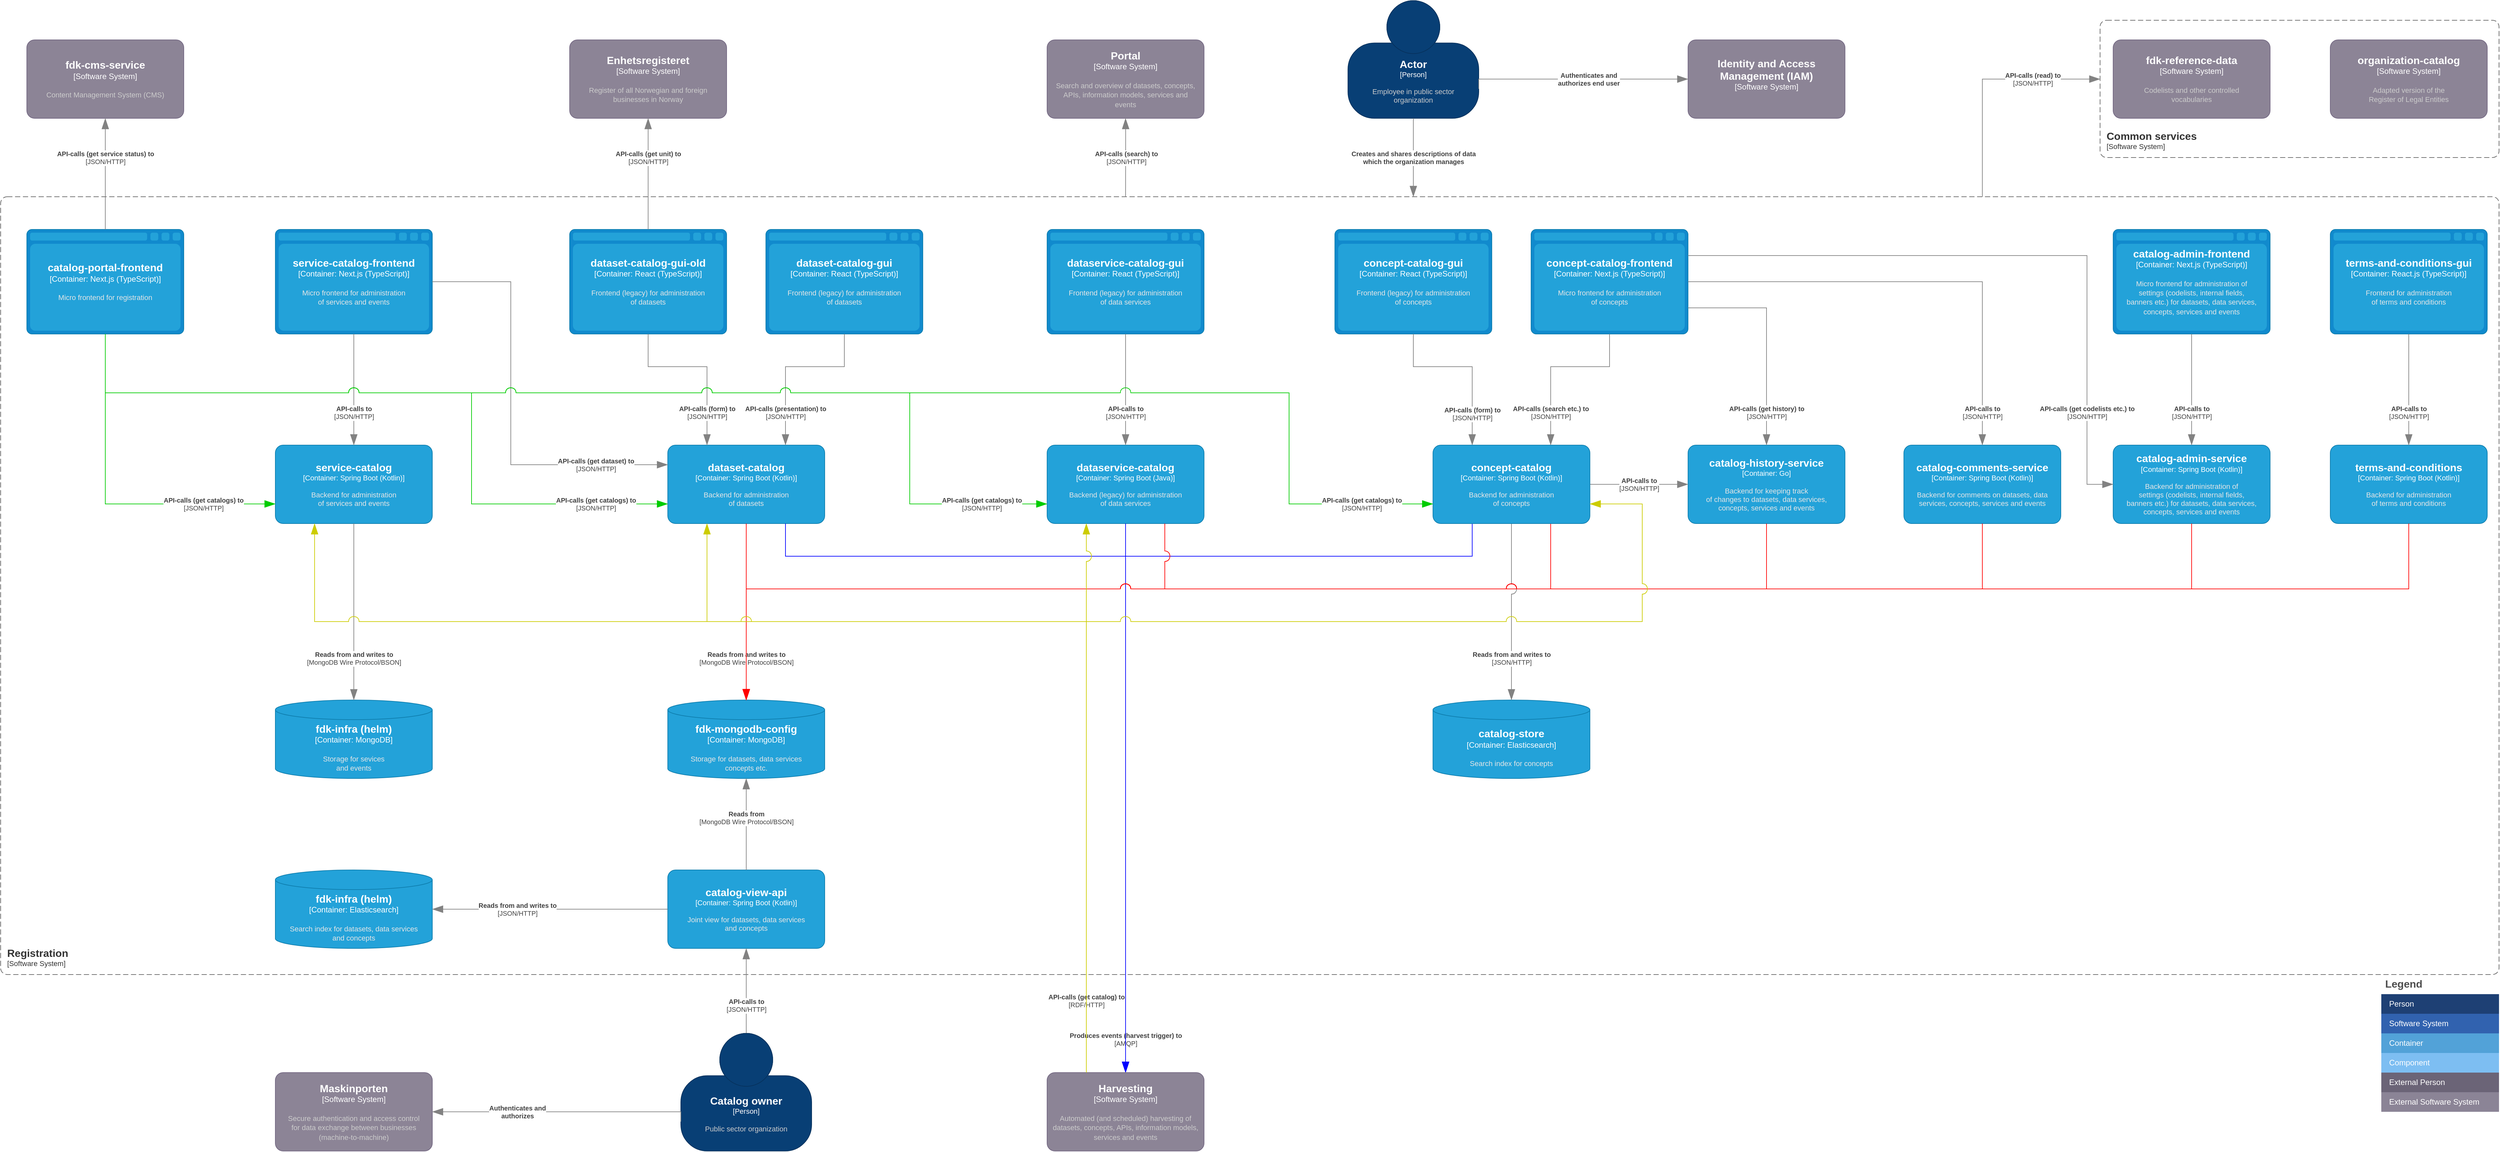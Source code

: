 <mxfile version="25.0.2">
  <diagram name="Page-1" id="CHSYY_IPw7a2U_cXjG4j">
    <mxGraphModel dx="2314" dy="2327" grid="1" gridSize="10" guides="1" tooltips="1" connect="1" arrows="1" fold="1" page="1" pageScale="1" pageWidth="827" pageHeight="1169" math="0" shadow="0">
      <root>
        <mxCell id="0" />
        <mxCell id="1" parent="0" />
        <object placeholders="1" c4Name="Registration" c4Type="SystemScopeBoundary" c4Application="Software System" label="&lt;font style=&quot;font-size: 16px&quot;&gt;&lt;b&gt;&lt;div style=&quot;text-align: left&quot;&gt;%c4Name%&lt;/div&gt;&lt;/b&gt;&lt;/font&gt;&lt;div style=&quot;text-align: left&quot;&gt;[%c4Application%]&lt;/div&gt;" id="zUsKD4K7rriTjfUqck5X-15">
          <mxCell style="rounded=1;fontSize=11;whiteSpace=wrap;html=1;dashed=1;arcSize=20;fillColor=none;strokeColor=#666666;fontColor=#333333;labelBackgroundColor=none;align=left;verticalAlign=bottom;labelBorderColor=none;spacingTop=0;spacing=10;dashPattern=8 4;metaEdit=1;rotatable=0;perimeter=rectanglePerimeter;noLabel=0;labelPadding=0;allowArrows=0;connectable=0;expand=0;recursiveResize=0;editable=1;pointerEvents=0;absoluteArcSize=1;points=[[0.25,0,0],[0.5,0,0],[0.75,0,0],[1,0.25,0],[1,0.5,0],[1,0.75,0],[0.75,1,0],[0.5,1,0],[0.25,1,0],[0,0.75,0],[0,0.5,0],[0,0.25,0]];" parent="1" vertex="1">
            <mxGeometry x="40" y="100" width="3820" height="1190" as="geometry" />
          </mxCell>
        </object>
        <object placeholders="1" c4Name="Maskinporten" c4Type="Software System" c4Description="Secure authentication and access control&#xa;for data exchange between businesses&#xa;(machine-to-machine)" label="&lt;font style=&quot;font-size: 16px&quot;&gt;&lt;b&gt;%c4Name%&lt;/b&gt;&lt;/font&gt;&lt;div&gt;[%c4Type%]&lt;/div&gt;&lt;br&gt;&lt;div&gt;&lt;font style=&quot;font-size: 11px&quot;&gt;&lt;font color=&quot;#cccccc&quot;&gt;%c4Description%&lt;/font&gt;&lt;/div&gt;" id="zUsKD4K7rriTjfUqck5X-18">
          <mxCell style="rounded=1;whiteSpace=wrap;html=1;labelBackgroundColor=none;fillColor=#8C8496;fontColor=#ffffff;align=center;arcSize=10;strokeColor=#736782;metaEdit=1;resizable=0;points=[[0.25,0,0],[0.5,0,0],[0.75,0,0],[1,0.25,0],[1,0.5,0],[1,0.75,0],[0.75,1,0],[0.5,1,0],[0.25,1,0],[0,0.75,0],[0,0.5,0],[0,0.25,0]];" parent="1" vertex="1">
            <mxGeometry x="460" y="1440" width="240" height="120" as="geometry" />
          </mxCell>
        </object>
        <object placeholders="1" c4Name="Actor" c4Type="Person" c4Description="Employee in public sector&#xa;organization" label="&lt;font style=&quot;font-size: 16px&quot;&gt;&lt;b&gt;%c4Name%&lt;/b&gt;&lt;/font&gt;&lt;div&gt;[%c4Type%]&lt;/div&gt;&lt;br&gt;&lt;div&gt;&lt;font style=&quot;font-size: 11px&quot;&gt;&lt;font color=&quot;#cccccc&quot;&gt;%c4Description%&lt;/font&gt;&lt;/div&gt;" id="zUsKD4K7rriTjfUqck5X-19">
          <mxCell style="html=1;fontSize=11;dashed=0;whiteSpace=wrap;fillColor=#083F75;strokeColor=#06315C;fontColor=#ffffff;shape=mxgraph.c4.person2;align=center;metaEdit=1;points=[[0.5,0,0],[1,0.5,0],[1,0.75,0],[0.75,1,0],[0.5,1,0],[0.25,1,0],[0,0.75,0],[0,0.5,0]];resizable=0;" parent="1" vertex="1">
            <mxGeometry x="2100" y="-200" width="200" height="180" as="geometry" />
          </mxCell>
        </object>
        <object placeholders="1" c4Name="fdk-mongodb-config" c4Type="Container" c4Technology="MongoDB" c4Description="Storage for datasets, data services&#xa;concepts etc." label="&lt;font style=&quot;font-size: 16px&quot;&gt;&lt;b&gt;%c4Name%&lt;/b&gt;&lt;/font&gt;&lt;div&gt;[%c4Type%:&amp;nbsp;%c4Technology%]&lt;/div&gt;&lt;br&gt;&lt;div&gt;&lt;font style=&quot;font-size: 11px&quot;&gt;&lt;font color=&quot;#E6E6E6&quot;&gt;%c4Description%&lt;/font&gt;&lt;/div&gt;" link="https://github.com/Informasjonsforvaltning/fdk-mongodb-config" id="zUsKD4K7rriTjfUqck5X-20">
          <mxCell style="shape=cylinder3;size=15;whiteSpace=wrap;html=1;boundedLbl=1;rounded=0;labelBackgroundColor=none;fillColor=#23A2D9;fontSize=12;fontColor=#ffffff;align=center;strokeColor=#0E7DAD;metaEdit=1;points=[[0.5,0,0],[1,0.25,0],[1,0.5,0],[1,0.75,0],[0.5,1,0],[0,0.75,0],[0,0.5,0],[0,0.25,0]];resizable=0;" parent="1" vertex="1">
            <mxGeometry x="1060" y="870" width="240" height="120" as="geometry" />
          </mxCell>
        </object>
        <object placeholders="1" c4Name="dataset-catalog-gui" c4Type="Container" c4Technology="React (TypeScript)" c4Description="Frontend (legacy) for administration&#xa;of datasets" label="&lt;font style=&quot;font-size: 16px&quot;&gt;&lt;b&gt;%c4Name%&lt;/b&gt;&lt;/font&gt;&lt;div&gt;[%c4Type%:&amp;nbsp;%c4Technology%]&lt;/div&gt;&lt;br&gt;&lt;div&gt;&lt;font style=&quot;font-size: 11px&quot;&gt;&lt;font color=&quot;#E6E6E6&quot;&gt;%c4Description%&lt;/font&gt;&lt;/div&gt;" link="https://github.com/Informasjonsforvaltning/dataset-catalog-gui" id="zUsKD4K7rriTjfUqck5X-21">
          <mxCell style="shape=mxgraph.c4.webBrowserContainer2;whiteSpace=wrap;html=1;boundedLbl=1;rounded=0;labelBackgroundColor=none;strokeColor=#118ACD;fillColor=#23A2D9;strokeColor=#118ACD;strokeColor2=#0E7DAD;fontSize=12;fontColor=#ffffff;align=center;metaEdit=1;points=[[0.5,0,0],[1,0.25,0],[1,0.5,0],[1,0.75,0],[0.5,1,0],[0,0.75,0],[0,0.5,0],[0,0.25,0]];resizable=0;" parent="1" vertex="1">
            <mxGeometry x="1210" y="150" width="240" height="160" as="geometry" />
          </mxCell>
        </object>
        <object placeholders="1" c4Name="concept-catalog-gui" c4Type="Container" c4Technology="React (TypeScript)" c4Description="Frontend (legacy) for administration&#xa;of concepts" label="&lt;font style=&quot;font-size: 16px&quot;&gt;&lt;b&gt;%c4Name%&lt;/b&gt;&lt;/font&gt;&lt;div&gt;[%c4Type%:&amp;nbsp;%c4Technology%]&lt;/div&gt;&lt;br&gt;&lt;div&gt;&lt;font style=&quot;font-size: 11px&quot;&gt;&lt;font color=&quot;#E6E6E6&quot;&gt;%c4Description%&lt;/font&gt;&lt;/div&gt;" link="https://github.com/Informasjonsforvaltning/concept-catalog-gui" id="zUsKD4K7rriTjfUqck5X-22">
          <mxCell style="shape=mxgraph.c4.webBrowserContainer2;whiteSpace=wrap;html=1;boundedLbl=1;rounded=0;labelBackgroundColor=none;strokeColor=#118ACD;fillColor=#23A2D9;strokeColor=#118ACD;strokeColor2=#0E7DAD;fontSize=12;fontColor=#ffffff;align=center;metaEdit=1;points=[[0.5,0,0],[1,0.25,0],[1,0.5,0],[1,0.75,0],[0.5,1,0],[0,0.75,0],[0,0.5,0],[0,0.25,0]];resizable=0;" parent="1" vertex="1">
            <mxGeometry x="2080" y="150" width="240" height="160" as="geometry" />
          </mxCell>
        </object>
        <object placeholders="1" c4Name="fdk-infra (helm)" c4Type="Container" c4Technology="MongoDB" c4Description="Storage for sevices&#xa;and events" label="&lt;font style=&quot;font-size: 16px&quot;&gt;&lt;b&gt;%c4Name%&lt;/b&gt;&lt;/font&gt;&lt;div&gt;[%c4Type%:&amp;nbsp;%c4Technology%]&lt;/div&gt;&lt;br&gt;&lt;div&gt;&lt;font style=&quot;font-size: 11px&quot;&gt;&lt;font color=&quot;#E6E6E6&quot;&gt;%c4Description%&lt;/font&gt;&lt;/div&gt;" link="https://github.com/Informasjonsforvaltning/fdk-infra" id="zUsKD4K7rriTjfUqck5X-23">
          <mxCell style="shape=cylinder3;size=15;whiteSpace=wrap;html=1;boundedLbl=1;rounded=0;labelBackgroundColor=none;fillColor=#23A2D9;fontSize=12;fontColor=#ffffff;align=center;strokeColor=#0E7DAD;metaEdit=1;points=[[0.5,0,0],[1,0.25,0],[1,0.5,0],[1,0.75,0],[0.5,1,0],[0,0.75,0],[0,0.5,0],[0,0.25,0]];resizable=0;" parent="1" vertex="1">
            <mxGeometry x="460" y="870" width="240" height="120" as="geometry" />
          </mxCell>
        </object>
        <object placeholders="1" c4Name="service-catalog-frontend" c4Type="Container" c4Technology="Next.js (TypeScript)" c4Description="Micro frontend for administration&#xa;of services and events" label="&lt;font style=&quot;font-size: 16px&quot;&gt;&lt;b&gt;%c4Name%&lt;/b&gt;&lt;/font&gt;&lt;div&gt;[%c4Type%:&amp;nbsp;%c4Technology%]&lt;/div&gt;&lt;br&gt;&lt;div&gt;&lt;font style=&quot;font-size: 11px&quot;&gt;&lt;font color=&quot;#E6E6E6&quot;&gt;%c4Description%&lt;/font&gt;&lt;/div&gt;" link="https://github.com/Informasjonsforvaltning/catalog-frontend" id="zUsKD4K7rriTjfUqck5X-25">
          <mxCell style="shape=mxgraph.c4.webBrowserContainer2;whiteSpace=wrap;html=1;boundedLbl=1;rounded=0;labelBackgroundColor=none;strokeColor=#118ACD;fillColor=#23A2D9;strokeColor=#118ACD;strokeColor2=#0E7DAD;fontSize=12;fontColor=#ffffff;align=center;metaEdit=1;points=[[0.5,0,0],[1,0.25,0],[1,0.5,0],[1,0.75,0],[0.5,1,0],[0,0.75,0],[0,0.5,0],[0,0.25,0]];resizable=0;" parent="1" vertex="1">
            <mxGeometry x="460" y="150" width="240" height="160" as="geometry" />
          </mxCell>
        </object>
        <object placeholders="1" c4Name="dataservice-catalog-gui" c4Type="Container" c4Technology="React (TypeScript)" c4Description="Frontend (legacy) for administration&#xa;of data services" label="&lt;font style=&quot;font-size: 16px&quot;&gt;&lt;b&gt;%c4Name%&lt;/b&gt;&lt;/font&gt;&lt;div&gt;[%c4Type%:&amp;nbsp;%c4Technology%]&lt;/div&gt;&lt;br&gt;&lt;div&gt;&lt;font style=&quot;font-size: 11px&quot;&gt;&lt;font color=&quot;#E6E6E6&quot;&gt;%c4Description%&lt;/font&gt;&lt;/div&gt;" link="https://github.com/Informasjonsforvaltning/dataservice-catalog-gui" id="zUsKD4K7rriTjfUqck5X-26">
          <mxCell style="shape=mxgraph.c4.webBrowserContainer2;whiteSpace=wrap;html=1;boundedLbl=1;rounded=0;labelBackgroundColor=none;strokeColor=#118ACD;fillColor=#23A2D9;strokeColor=#118ACD;strokeColor2=#0E7DAD;fontSize=12;fontColor=#ffffff;align=center;metaEdit=1;points=[[0.5,0,0],[1,0.25,0],[1,0.5,0],[1,0.75,0],[0.5,1,0],[0,0.75,0],[0,0.5,0],[0,0.25,0]];resizable=0;" parent="1" vertex="1">
            <mxGeometry x="1640" y="150" width="240" height="160" as="geometry" />
          </mxCell>
        </object>
        <object placeholders="1" c4Name="catalog-admin-frontend" c4Type="Container" c4Technology="Next.js (TypeScript)" c4Description="Micro frontend for administration of&#xa;settings (codelists, internal fields,&#xa;banners etc.) for datasets, data services, concepts, services and events" label="&lt;font style=&quot;font-size: 16px&quot;&gt;&lt;b&gt;%c4Name%&lt;/b&gt;&lt;/font&gt;&lt;div&gt;[%c4Type%:&amp;nbsp;%c4Technology%]&lt;/div&gt;&lt;br&gt;&lt;div&gt;&lt;font style=&quot;font-size: 11px&quot;&gt;&lt;font color=&quot;#E6E6E6&quot;&gt;%c4Description%&lt;/font&gt;&lt;/div&gt;" link="https://github.com/Informasjonsforvaltning/catalog-frontend" id="zUsKD4K7rriTjfUqck5X-27">
          <mxCell style="shape=mxgraph.c4.webBrowserContainer2;whiteSpace=wrap;html=1;boundedLbl=1;rounded=0;labelBackgroundColor=none;strokeColor=#118ACD;fillColor=#23A2D9;strokeColor=#118ACD;strokeColor2=#0E7DAD;fontSize=12;fontColor=#ffffff;align=center;metaEdit=1;points=[[0.5,0,0],[1,0.25,0],[1,0.5,0],[1,0.75,0],[0.5,1,0],[0,0.75,0],[0,0.5,0],[0,0.25,0]];resizable=0;" parent="1" vertex="1">
            <mxGeometry x="3270" y="150" width="240" height="160" as="geometry" />
          </mxCell>
        </object>
        <object placeholders="1" c4Name="catalog-portal-frontend" c4Type="Container" c4Technology="Next.js (TypeScript)" c4Description="Micro frontend for registration" label="&lt;font style=&quot;font-size: 16px&quot;&gt;&lt;b&gt;%c4Name%&lt;/b&gt;&lt;/font&gt;&lt;div&gt;[%c4Type%:&amp;nbsp;%c4Technology%]&lt;/div&gt;&lt;br&gt;&lt;div&gt;&lt;font style=&quot;font-size: 11px&quot;&gt;&lt;font color=&quot;#E6E6E6&quot;&gt;%c4Description%&lt;/font&gt;&lt;/div&gt;" link="https://github.com/Informasjonsforvaltning/catalog-frontend" id="zUsKD4K7rriTjfUqck5X-28">
          <mxCell style="shape=mxgraph.c4.webBrowserContainer2;whiteSpace=wrap;html=1;boundedLbl=1;rounded=0;labelBackgroundColor=none;strokeColor=#118ACD;fillColor=#23A2D9;strokeColor=#118ACD;strokeColor2=#0E7DAD;fontSize=12;fontColor=#ffffff;align=center;metaEdit=1;points=[[0.5,0,0],[1,0.25,0],[1,0.5,0],[1,0.75,0],[0.5,1,0],[0,0.75,0],[0,0.5,0],[0,0.25,0]];resizable=0;" parent="1" vertex="1">
            <mxGeometry x="80" y="150" width="240" height="160" as="geometry" />
          </mxCell>
        </object>
        <object placeholders="1" c4Name="dataset-catalog" c4Type="Container" c4Technology="Spring Boot (Kotlin)" c4Description="Backend for administration&#xa;of datasets" label="&lt;font style=&quot;font-size: 16px&quot;&gt;&lt;b&gt;%c4Name%&lt;/b&gt;&lt;/font&gt;&lt;div&gt;[%c4Type%: %c4Technology%]&lt;/div&gt;&lt;br&gt;&lt;div&gt;&lt;font style=&quot;font-size: 11px&quot;&gt;&lt;font color=&quot;#E6E6E6&quot;&gt;%c4Description%&lt;/font&gt;&lt;/div&gt;" link="https://github.com/Informasjonsforvaltning/dataset-catalog" id="zUsKD4K7rriTjfUqck5X-29">
          <mxCell style="rounded=1;whiteSpace=wrap;html=1;fontSize=11;labelBackgroundColor=none;fillColor=#23A2D9;fontColor=#ffffff;align=center;arcSize=10;strokeColor=#0E7DAD;metaEdit=1;resizable=0;points=[[0.25,0,0],[0.5,0,0],[0.75,0,0],[1,0.25,0],[1,0.5,0],[1,0.75,0],[0.75,1,0],[0.5,1,0],[0.25,1,0],[0,0.75,0],[0,0.5,0],[0,0.25,0]];" parent="1" vertex="1">
            <mxGeometry x="1060" y="480" width="240" height="120" as="geometry" />
          </mxCell>
        </object>
        <object placeholders="1" c4Name="dataservice-catalog" c4Type="Container" c4Technology="Spring Boot (Java)" c4Description="Backend (legacy) for administration&#xa;of data services" label="&lt;font style=&quot;font-size: 16px&quot;&gt;&lt;b&gt;%c4Name%&lt;/b&gt;&lt;/font&gt;&lt;div&gt;[%c4Type%: %c4Technology%]&lt;/div&gt;&lt;br&gt;&lt;div&gt;&lt;font style=&quot;font-size: 11px&quot;&gt;&lt;font color=&quot;#E6E6E6&quot;&gt;%c4Description%&lt;/font&gt;&lt;/div&gt;" link="https://github.com/Informasjonsforvaltning/dataservice-catalog" id="zUsKD4K7rriTjfUqck5X-30">
          <mxCell style="rounded=1;whiteSpace=wrap;html=1;fontSize=11;labelBackgroundColor=none;fillColor=#23A2D9;fontColor=#ffffff;align=center;arcSize=10;strokeColor=#0E7DAD;metaEdit=1;resizable=0;points=[[0.25,0,0],[0.5,0,0],[0.75,0,0],[1,0.25,0],[1,0.5,0],[1,0.75,0],[0.75,1,0],[0.5,1,0],[0.25,1,0],[0,0.75,0],[0,0.5,0],[0,0.25,0]];" parent="1" vertex="1">
            <mxGeometry x="1640" y="480" width="240" height="120" as="geometry" />
          </mxCell>
        </object>
        <object placeholders="1" c4Name="service-catalog" c4Type="Container" c4Technology="Spring Boot (Kotlin)" c4Description="Backend for administration &#xa;of services and events" label="&lt;font style=&quot;font-size: 16px&quot;&gt;&lt;b&gt;%c4Name%&lt;/b&gt;&lt;/font&gt;&lt;div&gt;[%c4Type%: %c4Technology%]&lt;/div&gt;&lt;br&gt;&lt;div&gt;&lt;font style=&quot;font-size: 11px&quot;&gt;&lt;font color=&quot;#E6E6E6&quot;&gt;%c4Description%&lt;/font&gt;&lt;/div&gt;" link="https://github.com/Informasjonsforvaltning/service-catalog" id="zUsKD4K7rriTjfUqck5X-32">
          <mxCell style="rounded=1;whiteSpace=wrap;html=1;fontSize=11;labelBackgroundColor=none;fillColor=#23A2D9;fontColor=#ffffff;align=center;arcSize=10;strokeColor=#0E7DAD;metaEdit=1;resizable=0;points=[[0.25,0,0],[0.5,0,0],[0.75,0,0],[1,0.25,0],[1,0.5,0],[1,0.75,0],[0.75,1,0],[0.5,1,0],[0.25,1,0],[0,0.75,0],[0,0.5,0],[0,0.25,0]];" parent="1" vertex="1">
            <mxGeometry x="460" y="480" width="240" height="120" as="geometry" />
          </mxCell>
        </object>
        <object placeholders="1" c4Name="catalog-admin-service" c4Type="Container" c4Technology="Spring Boot (Kotlin)" c4Description="Backend for administration of&#xa;settings (codelists, internal fields,&#xa;banners etc.) for datasets, data services, concepts, services and events" label="&lt;font style=&quot;font-size: 16px&quot;&gt;&lt;b&gt;%c4Name%&lt;/b&gt;&lt;/font&gt;&lt;div&gt;[%c4Type%: %c4Technology%]&lt;/div&gt;&lt;br&gt;&lt;div&gt;&lt;font style=&quot;font-size: 11px&quot;&gt;&lt;font color=&quot;#E6E6E6&quot;&gt;%c4Description%&lt;/font&gt;&lt;/div&gt;" link="https://github.com/Informasjonsforvaltning/catalog-admin-service" id="zUsKD4K7rriTjfUqck5X-33">
          <mxCell style="rounded=1;whiteSpace=wrap;html=1;fontSize=11;labelBackgroundColor=none;fillColor=#23A2D9;fontColor=#ffffff;align=center;arcSize=10;strokeColor=#0E7DAD;metaEdit=1;resizable=0;points=[[0.25,0,0],[0.5,0,0],[0.75,0,0],[1,0.25,0],[1,0.5,0],[1,0.75,0],[0.75,1,0],[0.5,1,0],[0.25,1,0],[0,0.75,0],[0,0.5,0],[0,0.25,0]];" parent="1" vertex="1">
            <mxGeometry x="3270" y="480" width="240" height="120" as="geometry" />
          </mxCell>
        </object>
        <object placeholders="1" c4Name="catalog-comments-service" c4Type="Container" c4Technology="Spring Boot (Kotlin)" c4Description="Backend for comments on datasets, data services, concepts, services and events" label="&lt;font style=&quot;font-size: 16px&quot;&gt;&lt;b&gt;%c4Name%&lt;/b&gt;&lt;/font&gt;&lt;div&gt;[%c4Type%: %c4Technology%]&lt;/div&gt;&lt;br&gt;&lt;div&gt;&lt;font style=&quot;font-size: 11px&quot;&gt;&lt;font color=&quot;#E6E6E6&quot;&gt;%c4Description%&lt;/font&gt;&lt;/div&gt;" link="https://github.com/Informasjonsforvaltning/catalog-comments-service" id="zUsKD4K7rriTjfUqck5X-35">
          <mxCell style="rounded=1;whiteSpace=wrap;html=1;fontSize=11;labelBackgroundColor=none;fillColor=#23A2D9;fontColor=#ffffff;align=center;arcSize=10;strokeColor=#0E7DAD;metaEdit=1;resizable=0;points=[[0.25,0,0],[0.5,0,0],[0.75,0,0],[1,0.25,0],[1,0.5,0],[1,0.75,0],[0.75,1,0],[0.5,1,0],[0.25,1,0],[0,0.75,0],[0,0.5,0],[0,0.25,0]];" parent="1" vertex="1">
            <mxGeometry x="2950" y="480" width="240" height="120" as="geometry" />
          </mxCell>
        </object>
        <object placeholders="1" c4Name="catalog-history-service" c4Type="Container" c4Technology="Go" c4Description="Backend for keeping track&#xa;of changes to datasets, data services, &#xa;concepts, services and events" label="&lt;font style=&quot;font-size: 16px&quot;&gt;&lt;b&gt;%c4Name%&lt;/b&gt;&lt;/font&gt;&lt;div&gt;[%c4Type%: %c4Technology%]&lt;/div&gt;&lt;br&gt;&lt;div&gt;&lt;font style=&quot;font-size: 11px&quot;&gt;&lt;font color=&quot;#E6E6E6&quot;&gt;%c4Description%&lt;/font&gt;&lt;/div&gt;" link="https://github.com/Informasjonsforvaltning/catalog-history-service" id="zUsKD4K7rriTjfUqck5X-36">
          <mxCell style="rounded=1;whiteSpace=wrap;html=1;fontSize=11;labelBackgroundColor=none;fillColor=#23A2D9;fontColor=#ffffff;align=center;arcSize=10;strokeColor=#0E7DAD;metaEdit=1;resizable=0;points=[[0.25,0,0],[0.5,0,0],[0.75,0,0],[1,0.25,0],[1,0.5,0],[1,0.75,0],[0.75,1,0],[0.5,1,0],[0.25,1,0],[0,0.75,0],[0,0.5,0],[0,0.25,0]];" parent="1" vertex="1">
            <mxGeometry x="2620" y="480" width="240" height="120" as="geometry" />
          </mxCell>
        </object>
        <object placeholders="1" c4Type="Relationship" c4Technology="JSON/HTTP" c4Description="API-calls (presentation) to" label="&lt;div style=&quot;text-align: left&quot;&gt;&lt;div style=&quot;text-align: center&quot;&gt;&lt;b&gt;%c4Description%&lt;/b&gt;&lt;/div&gt;&lt;div style=&quot;text-align: center&quot;&gt;[%c4Technology%]&lt;/div&gt;&lt;/div&gt;" id="zUsKD4K7rriTjfUqck5X-39">
          <mxCell style="endArrow=blockThin;html=1;fontSize=10;fontColor=#404040;strokeWidth=1;endFill=1;strokeColor=#828282;elbow=vertical;metaEdit=1;endSize=14;startSize=14;jumpStyle=arc;jumpSize=16;rounded=0;edgeStyle=orthogonalEdgeStyle;exitX=0.5;exitY=1;exitDx=0;exitDy=0;exitPerimeter=0;entryX=0.75;entryY=0;entryDx=0;entryDy=0;entryPerimeter=0;" parent="1" source="zUsKD4K7rriTjfUqck5X-21" target="zUsKD4K7rriTjfUqck5X-29" edge="1">
            <mxGeometry x="0.615" width="240" relative="1" as="geometry">
              <mxPoint x="660" y="1321" as="sourcePoint" />
              <mxPoint x="1390" y="380" as="targetPoint" />
              <Array as="points">
                <mxPoint x="1330" y="360" />
                <mxPoint x="1240" y="360" />
              </Array>
              <mxPoint as="offset" />
            </mxGeometry>
          </mxCell>
        </object>
        <object placeholders="1" c4Type="Relationship" c4Technology="JSON/HTTP" c4Description="API-calls to" label="&lt;div style=&quot;text-align: left&quot;&gt;&lt;div style=&quot;text-align: center&quot;&gt;&lt;b&gt;%c4Description%&lt;/b&gt;&lt;/div&gt;&lt;div style=&quot;text-align: center&quot;&gt;[%c4Technology%]&lt;/div&gt;&lt;/div&gt;" id="zUsKD4K7rriTjfUqck5X-41">
          <mxCell style="endArrow=blockThin;html=1;fontSize=10;fontColor=#404040;strokeWidth=1;endFill=1;strokeColor=#828282;elbow=vertical;metaEdit=1;endSize=14;startSize=14;jumpStyle=arc;jumpSize=16;rounded=0;edgeStyle=orthogonalEdgeStyle;exitX=0.5;exitY=1;exitDx=0;exitDy=0;exitPerimeter=0;entryX=0.5;entryY=0;entryDx=0;entryDy=0;entryPerimeter=0;" parent="1" source="zUsKD4K7rriTjfUqck5X-26" target="zUsKD4K7rriTjfUqck5X-30" edge="1">
            <mxGeometry x="0.412" width="240" relative="1" as="geometry">
              <mxPoint x="1064" y="1604" as="sourcePoint" />
              <mxPoint x="990" y="1580" as="targetPoint" />
              <Array as="points">
                <mxPoint x="1760" y="430" />
                <mxPoint x="1760" y="430" />
              </Array>
              <mxPoint as="offset" />
            </mxGeometry>
          </mxCell>
        </object>
        <object placeholders="1" c4Type="Relationship" c4Technology="JSON/HTTP" c4Description="API-calls (form) to" label="&lt;div style=&quot;text-align: left&quot;&gt;&lt;div style=&quot;text-align: center&quot;&gt;&lt;b&gt;%c4Description%&lt;/b&gt;&lt;/div&gt;&lt;div style=&quot;text-align: center&quot;&gt;[%c4Technology%]&lt;/div&gt;&lt;/div&gt;" id="zUsKD4K7rriTjfUqck5X-42">
          <mxCell style="endArrow=blockThin;html=1;fontSize=10;fontColor=#404040;strokeWidth=1;endFill=1;strokeColor=#828282;elbow=vertical;metaEdit=1;endSize=14;startSize=14;jumpStyle=arc;jumpSize=16;rounded=0;edgeStyle=orthogonalEdgeStyle;exitX=0.5;exitY=1;exitDx=0;exitDy=0;exitPerimeter=0;entryX=0.25;entryY=0;entryDx=0;entryDy=0;entryPerimeter=0;" parent="1" source="zUsKD4K7rriTjfUqck5X-22" target="zUsKD4K7rriTjfUqck5X-31" edge="1">
            <mxGeometry x="0.63" width="240" relative="1" as="geometry">
              <mxPoint x="1230" y="1530" as="sourcePoint" />
              <mxPoint x="910" y="1700" as="targetPoint" />
              <Array as="points">
                <mxPoint x="2200" y="360" />
                <mxPoint x="2290" y="360" />
              </Array>
              <mxPoint as="offset" />
            </mxGeometry>
          </mxCell>
        </object>
        <object placeholders="1" c4Type="Relationship" c4Technology="JSON/HTTP" c4Description="API-calls to" label="&lt;div style=&quot;text-align: left&quot;&gt;&lt;div style=&quot;text-align: center&quot;&gt;&lt;b&gt;%c4Description%&lt;/b&gt;&lt;/div&gt;&lt;div style=&quot;text-align: center&quot;&gt;[%c4Technology%]&lt;/div&gt;&lt;/div&gt;" id="zUsKD4K7rriTjfUqck5X-43">
          <mxCell style="endArrow=blockThin;html=1;fontSize=10;fontColor=#404040;strokeWidth=1;endFill=1;strokeColor=#828282;elbow=vertical;metaEdit=1;endSize=14;startSize=14;jumpStyle=arc;jumpSize=16;rounded=0;edgeStyle=orthogonalEdgeStyle;exitX=0.5;exitY=1;exitDx=0;exitDy=0;exitPerimeter=0;entryX=0.5;entryY=0;entryDx=0;entryDy=0;entryPerimeter=0;" parent="1" source="zUsKD4K7rriTjfUqck5X-25" target="zUsKD4K7rriTjfUqck5X-32" edge="1">
            <mxGeometry x="0.412" width="240" relative="1" as="geometry">
              <mxPoint x="349" y="2170" as="sourcePoint" />
              <mxPoint x="709" y="2110" as="targetPoint" />
              <Array as="points">
                <mxPoint x="580" y="450" />
                <mxPoint x="580" y="450" />
              </Array>
              <mxPoint as="offset" />
            </mxGeometry>
          </mxCell>
        </object>
        <object placeholders="1" c4Type="Relationship" c4Technology="JSON/HTTP" c4Description="API-calls to" label="&lt;div style=&quot;text-align: left&quot;&gt;&lt;div style=&quot;text-align: center&quot;&gt;&lt;b&gt;%c4Description%&lt;/b&gt;&lt;/div&gt;&lt;div style=&quot;text-align: center&quot;&gt;[%c4Technology%]&lt;/div&gt;&lt;/div&gt;" id="zUsKD4K7rriTjfUqck5X-45">
          <mxCell style="endArrow=blockThin;html=1;fontSize=10;fontColor=#404040;strokeWidth=1;endFill=1;strokeColor=#828282;elbow=vertical;metaEdit=1;endSize=14;startSize=14;jumpStyle=arc;jumpSize=16;rounded=0;edgeStyle=orthogonalEdgeStyle;entryX=0.5;entryY=0;entryDx=0;entryDy=0;entryPerimeter=0;exitX=0.5;exitY=1;exitDx=0;exitDy=0;exitPerimeter=0;" parent="1" source="zUsKD4K7rriTjfUqck5X-27" target="zUsKD4K7rriTjfUqck5X-33" edge="1">
            <mxGeometry x="0.412" width="240" relative="1" as="geometry">
              <mxPoint x="3520" y="360" as="sourcePoint" />
              <mxPoint x="3770" y="430" as="targetPoint" />
              <Array as="points" />
              <mxPoint as="offset" />
            </mxGeometry>
          </mxCell>
        </object>
        <object placeholders="1" c4Type="Relationship" c4Technology="MongoDB Wire Protocol/BSON" c4Description="Reads from and writes to" label="&lt;div style=&quot;text-align: left&quot;&gt;&lt;div style=&quot;text-align: center&quot;&gt;&lt;b&gt;%c4Description%&lt;/b&gt;&lt;/div&gt;&lt;div style=&quot;text-align: center&quot;&gt;[%c4Technology%]&lt;/div&gt;&lt;/div&gt;" id="zUsKD4K7rriTjfUqck5X-46">
          <mxCell style="endArrow=blockThin;html=1;fontSize=10;fontColor=#404040;strokeWidth=1;endFill=1;strokeColor=#828282;elbow=vertical;metaEdit=1;endSize=14;startSize=14;jumpStyle=arc;jumpSize=16;rounded=0;edgeStyle=orthogonalEdgeStyle;exitX=0.5;exitY=1;exitDx=0;exitDy=0;exitPerimeter=0;entryX=0.5;entryY=0;entryDx=0;entryDy=0;entryPerimeter=0;" parent="1" source="zUsKD4K7rriTjfUqck5X-32" target="zUsKD4K7rriTjfUqck5X-23" edge="1">
            <mxGeometry x="0.524" width="240" relative="1" as="geometry">
              <mxPoint x="550" y="2100" as="sourcePoint" />
              <mxPoint x="840" y="2110" as="targetPoint" />
              <Array as="points">
                <mxPoint x="580" y="690" />
                <mxPoint x="580" y="690" />
              </Array>
              <mxPoint as="offset" />
            </mxGeometry>
          </mxCell>
        </object>
        <object placeholders="1" c4Name="catalog-view-api" c4Type="Container" c4Technology="Spring Boot (Kotlin)" c4Description="Joint view for datasets, data services &#xa;and concepts&#xa;" label="&lt;font style=&quot;font-size: 16px&quot;&gt;&lt;b&gt;%c4Name%&lt;/b&gt;&lt;/font&gt;&lt;div&gt;[%c4Type%: %c4Technology%]&lt;/div&gt;&lt;br&gt;&lt;div&gt;&lt;font style=&quot;font-size: 11px&quot;&gt;&lt;font color=&quot;#E6E6E6&quot;&gt;%c4Description%&lt;/font&gt;&lt;/div&gt;" link="https://github.com/Informasjonsforvaltning/catalog-view-api" id="zUsKD4K7rriTjfUqck5X-56">
          <mxCell style="rounded=1;whiteSpace=wrap;html=1;fontSize=11;labelBackgroundColor=none;fillColor=#23A2D9;fontColor=#ffffff;align=center;arcSize=10;strokeColor=#0E7DAD;metaEdit=1;resizable=0;points=[[0.25,0,0],[0.5,0,0],[0.75,0,0],[1,0.25,0],[1,0.5,0],[1,0.75,0],[0.75,1,0],[0.5,1,0],[0.25,1,0],[0,0.75,0],[0,0.5,0],[0,0.25,0]];" parent="1" vertex="1">
            <mxGeometry x="1060" y="1130" width="240" height="120" as="geometry" />
          </mxCell>
        </object>
        <object placeholders="1" c4Type="Relationship" c4Technology="MongoDB Wire Protocol/BSON" c4Description="Reads from and writes to" label="&lt;div style=&quot;text-align: left&quot;&gt;&lt;div style=&quot;text-align: center&quot;&gt;&lt;b&gt;%c4Description%&lt;/b&gt;&lt;/div&gt;&lt;div style=&quot;text-align: center&quot;&gt;[%c4Technology%]&lt;/div&gt;&lt;/div&gt;" id="QJftrJoIFtyRiBJE1kiz-1">
          <mxCell style="endArrow=blockThin;html=1;fontSize=10;fontColor=#404040;strokeWidth=1;endFill=1;strokeColor=#FF0000;elbow=vertical;metaEdit=1;endSize=14;startSize=14;jumpStyle=arc;jumpSize=16;rounded=0;edgeStyle=orthogonalEdgeStyle;entryX=0.5;entryY=0;entryDx=0;entryDy=0;entryPerimeter=0;exitX=0.5;exitY=1;exitDx=0;exitDy=0;exitPerimeter=0;fillColor=#D5E8D4;" parent="1" source="zUsKD4K7rriTjfUqck5X-29" target="zUsKD4K7rriTjfUqck5X-20" edge="1">
            <mxGeometry x="0.524" width="240" relative="1" as="geometry">
              <mxPoint x="1067" y="1770" as="sourcePoint" />
              <mxPoint x="1167" y="2180" as="targetPoint" />
              <Array as="points">
                <mxPoint x="1180" y="680" />
                <mxPoint x="1180" y="680" />
              </Array>
              <mxPoint as="offset" />
            </mxGeometry>
          </mxCell>
        </object>
        <object placeholders="1" c4Type="Relationship" c4Technology="AMQP" c4Description="Produces events (harvest trigger) to" label="&lt;div style=&quot;text-align: left&quot;&gt;&lt;div style=&quot;text-align: center&quot;&gt;&lt;b&gt;%c4Description%&lt;/b&gt;&lt;/div&gt;&lt;div style=&quot;text-align: center&quot;&gt;[%c4Technology%]&lt;/div&gt;&lt;/div&gt;" id="QJftrJoIFtyRiBJE1kiz-3">
          <mxCell style="endArrow=blockThin;html=1;fontSize=10;fontColor=#404040;strokeWidth=1;endFill=1;strokeColor=#0000FF;elbow=vertical;metaEdit=1;endSize=14;startSize=14;jumpStyle=arc;jumpSize=16;rounded=0;edgeStyle=orthogonalEdgeStyle;exitX=0.75;exitY=1;exitDx=0;exitDy=0;exitPerimeter=0;entryX=0.5;entryY=0;entryDx=0;entryDy=0;entryPerimeter=0;" parent="1" source="zUsKD4K7rriTjfUqck5X-29" target="A891ubSO5Kw6Q4aw-sal-1" edge="1">
            <mxGeometry x="0.924" width="240" relative="1" as="geometry">
              <mxPoint x="1230" y="1480" as="sourcePoint" />
              <mxPoint x="1760" y="810" as="targetPoint" />
              <mxPoint as="offset" />
              <Array as="points">
                <mxPoint x="1240" y="650" />
                <mxPoint x="1760" y="650" />
              </Array>
            </mxGeometry>
          </mxCell>
        </object>
        <object placeholders="1" c4Type="Relationship" id="QJftrJoIFtyRiBJE1kiz-4">
          <mxCell style="endArrow=blockThin;html=1;fontSize=10;fontColor=#404040;strokeWidth=1;endFill=1;strokeColor=#0000FF;elbow=vertical;metaEdit=1;endSize=14;startSize=14;jumpStyle=arc;jumpSize=16;rounded=0;edgeStyle=orthogonalEdgeStyle;exitX=0.5;exitY=1;exitDx=0;exitDy=0;exitPerimeter=0;entryX=0.5;entryY=0;entryDx=0;entryDy=0;entryPerimeter=0;" parent="1" source="zUsKD4K7rriTjfUqck5X-30" target="A891ubSO5Kw6Q4aw-sal-1" edge="1">
            <mxGeometry width="240" relative="1" as="geometry">
              <mxPoint x="1360" y="1480" as="sourcePoint" />
              <mxPoint x="1760" y="810" as="targetPoint" />
              <Array as="points" />
            </mxGeometry>
          </mxCell>
        </object>
        <object placeholders="1" c4Type="Relationship" id="QJftrJoIFtyRiBJE1kiz-5">
          <mxCell style="endArrow=blockThin;html=1;fontSize=10;fontColor=#404040;strokeWidth=1;endFill=1;strokeColor=#0000FF;elbow=vertical;metaEdit=1;endSize=14;startSize=14;jumpStyle=arc;jumpSize=16;rounded=0;edgeStyle=orthogonalEdgeStyle;exitX=0.25;exitY=1;exitDx=0;exitDy=0;exitPerimeter=0;entryX=0.5;entryY=0;entryDx=0;entryDy=0;entryPerimeter=0;" parent="1" source="zUsKD4K7rriTjfUqck5X-31" target="A891ubSO5Kw6Q4aw-sal-1" edge="1">
            <mxGeometry width="240" relative="1" as="geometry">
              <mxPoint x="1360" y="1480" as="sourcePoint" />
              <mxPoint x="1760" y="810" as="targetPoint" />
              <Array as="points">
                <mxPoint x="2290" y="650" />
                <mxPoint x="1760" y="650" />
              </Array>
            </mxGeometry>
          </mxCell>
        </object>
        <object placeholders="1" c4Type="Relationship" id="QJftrJoIFtyRiBJE1kiz-7">
          <mxCell style="endArrow=blockThin;html=1;fontSize=10;fontColor=#404040;strokeWidth=1;endFill=1;strokeColor=#FF0000;elbow=vertical;metaEdit=1;endSize=14;startSize=14;jumpStyle=arc;jumpSize=16;rounded=0;edgeStyle=orthogonalEdgeStyle;exitX=0.75;exitY=1;exitDx=0;exitDy=0;exitPerimeter=0;entryX=0.5;entryY=0;entryDx=0;entryDy=0;entryPerimeter=0;" parent="1" source="zUsKD4K7rriTjfUqck5X-31" target="zUsKD4K7rriTjfUqck5X-20" edge="1">
            <mxGeometry width="240" relative="1" as="geometry">
              <mxPoint x="1230" y="1670" as="sourcePoint" />
              <mxPoint x="1470" y="1670" as="targetPoint" />
              <Array as="points">
                <mxPoint x="2410" y="700" />
                <mxPoint x="1180" y="700" />
              </Array>
            </mxGeometry>
          </mxCell>
        </object>
        <object placeholders="1" c4Name="fdk-infra (helm)" c4Type="Container" c4Technology="Elasticsearch" c4Description="Search index for datasets, data services&#xa;and concepts" label="&lt;font style=&quot;font-size: 16px&quot;&gt;&lt;b&gt;%c4Name%&lt;/b&gt;&lt;/font&gt;&lt;div&gt;[%c4Type%:&amp;nbsp;%c4Technology%]&lt;/div&gt;&lt;br&gt;&lt;div&gt;&lt;font style=&quot;font-size: 11px&quot;&gt;&lt;font color=&quot;#E6E6E6&quot;&gt;%c4Description%&lt;/font&gt;&lt;/div&gt;" link="https://github.com/Informasjonsforvaltning/fdk-infra" id="QJftrJoIFtyRiBJE1kiz-11">
          <mxCell style="shape=cylinder3;size=15;whiteSpace=wrap;html=1;boundedLbl=1;rounded=0;labelBackgroundColor=none;fillColor=#23A2D9;fontSize=12;fontColor=#ffffff;align=center;strokeColor=#0E7DAD;metaEdit=1;points=[[0.5,0,0],[1,0.25,0],[1,0.5,0],[1,0.75,0],[0.5,1,0],[0,0.75,0],[0,0.5,0],[0,0.25,0]];resizable=0;" parent="1" vertex="1">
            <mxGeometry x="460" y="1130" width="240" height="120" as="geometry" />
          </mxCell>
        </object>
        <object placeholders="1" c4Type="Relationship" c4Technology="JSON/HTTP" c4Description="Reads from and writes to" label="&lt;div style=&quot;text-align: left&quot;&gt;&lt;div style=&quot;text-align: center&quot;&gt;&lt;b&gt;%c4Description%&lt;/b&gt;&lt;/div&gt;&lt;div style=&quot;text-align: center&quot;&gt;[%c4Technology%]&lt;/div&gt;&lt;/div&gt;" id="QJftrJoIFtyRiBJE1kiz-13">
          <mxCell style="endArrow=blockThin;html=1;fontSize=10;fontColor=#404040;strokeWidth=1;endFill=1;strokeColor=#828282;elbow=vertical;metaEdit=1;endSize=14;startSize=14;jumpStyle=arc;jumpSize=16;rounded=0;edgeStyle=orthogonalEdgeStyle;entryX=1;entryY=0.5;entryDx=0;entryDy=0;entryPerimeter=0;exitX=0;exitY=0.5;exitDx=0;exitDy=0;exitPerimeter=0;" parent="1" source="zUsKD4K7rriTjfUqck5X-56" target="QJftrJoIFtyRiBJE1kiz-11" edge="1">
            <mxGeometry x="0.278" width="240" relative="1" as="geometry">
              <mxPoint x="2040" y="1900" as="sourcePoint" />
              <mxPoint x="2280" y="1900" as="targetPoint" />
              <mxPoint as="offset" />
              <Array as="points" />
            </mxGeometry>
          </mxCell>
        </object>
        <object placeholders="1" c4Name="Harvesting" c4Type="Software System" c4Description="Automated (and scheduled) harvesting of &#xa;datasets, concepts, APIs, information models, &#xa;services and events" label="&lt;font style=&quot;font-size: 16px&quot;&gt;&lt;b&gt;%c4Name%&lt;/b&gt;&lt;/font&gt;&lt;div&gt;[%c4Type%]&lt;/div&gt;&lt;br&gt;&lt;div&gt;&lt;font style=&quot;font-size: 11px&quot;&gt;&lt;font color=&quot;#cccccc&quot;&gt;%c4Description%&lt;/font&gt;&lt;/div&gt;" id="A891ubSO5Kw6Q4aw-sal-1">
          <mxCell style="rounded=1;whiteSpace=wrap;html=1;labelBackgroundColor=none;fillColor=#8C8496;fontColor=#ffffff;align=center;arcSize=10;strokeColor=#736782;metaEdit=1;resizable=0;points=[[0.25,0,0],[0.5,0,0],[0.75,0,0],[1,0.25,0],[1,0.5,0],[1,0.75,0],[0.75,1,0],[0.5,1,0],[0.25,1,0],[0,0.75,0],[0,0.5,0],[0,0.25,0]];" parent="1" vertex="1">
            <mxGeometry x="1640" y="1440" width="240" height="120" as="geometry" />
          </mxCell>
        </object>
        <object placeholders="1" c4Type="Relationship" c4Description="Creates and shares descriptions of data&#xa;which the organization manages" label="&lt;div style=&quot;text-align: left&quot;&gt;&lt;div style=&quot;text-align: center&quot;&gt;&lt;b&gt;%c4Description%&lt;/b&gt;&lt;/div&gt;" id="A891ubSO5Kw6Q4aw-sal-3">
          <mxCell style="endArrow=blockThin;html=1;fontSize=10;fontColor=#404040;strokeWidth=1;endFill=1;strokeColor=#828282;elbow=vertical;metaEdit=1;endSize=14;startSize=14;jumpStyle=arc;jumpSize=16;rounded=0;edgeStyle=orthogonalEdgeStyle;exitX=0.5;exitY=1;exitDx=0;exitDy=0;exitPerimeter=0;" parent="1" source="zUsKD4K7rriTjfUqck5X-19" edge="1">
            <mxGeometry x="-0.004" width="240" relative="1" as="geometry">
              <mxPoint x="2710" y="-60" as="sourcePoint" />
              <mxPoint x="2200" y="100" as="targetPoint" />
              <Array as="points" />
              <mxPoint as="offset" />
            </mxGeometry>
          </mxCell>
        </object>
        <mxCell id="A891ubSO5Kw6Q4aw-sal-4" value="Legend" style="shape=table;startSize=30;container=1;collapsible=0;childLayout=tableLayout;fontSize=16;align=left;verticalAlign=top;fillColor=none;strokeColor=none;fontColor=#4D4D4D;fontStyle=1;spacingLeft=6;spacing=0;resizable=0;" parent="1" vertex="1">
          <mxGeometry x="3680" y="1290" width="180" height="210" as="geometry" />
        </mxCell>
        <mxCell id="A891ubSO5Kw6Q4aw-sal-5" value="" style="shape=tableRow;horizontal=0;startSize=0;swimlaneHead=0;swimlaneBody=0;strokeColor=inherit;top=0;left=0;bottom=0;right=0;collapsible=0;dropTarget=0;fillColor=none;points=[[0,0.5],[1,0.5]];portConstraint=eastwest;fontSize=12;" parent="A891ubSO5Kw6Q4aw-sal-4" vertex="1">
          <mxGeometry y="30" width="180" height="30" as="geometry" />
        </mxCell>
        <mxCell id="A891ubSO5Kw6Q4aw-sal-6" value="Person" style="shape=partialRectangle;html=1;whiteSpace=wrap;connectable=0;strokeColor=inherit;overflow=hidden;fillColor=#1E4074;top=0;left=0;bottom=0;right=0;pointerEvents=1;fontSize=12;align=left;fontColor=#FFFFFF;gradientColor=none;spacingLeft=10;spacingRight=4;" parent="A891ubSO5Kw6Q4aw-sal-5" vertex="1">
          <mxGeometry width="180" height="30" as="geometry">
            <mxRectangle width="180" height="30" as="alternateBounds" />
          </mxGeometry>
        </mxCell>
        <mxCell id="A891ubSO5Kw6Q4aw-sal-7" value="" style="shape=tableRow;horizontal=0;startSize=0;swimlaneHead=0;swimlaneBody=0;strokeColor=inherit;top=0;left=0;bottom=0;right=0;collapsible=0;dropTarget=0;fillColor=none;points=[[0,0.5],[1,0.5]];portConstraint=eastwest;fontSize=12;" parent="A891ubSO5Kw6Q4aw-sal-4" vertex="1">
          <mxGeometry y="60" width="180" height="30" as="geometry" />
        </mxCell>
        <mxCell id="A891ubSO5Kw6Q4aw-sal-8" value="Software System" style="shape=partialRectangle;html=1;whiteSpace=wrap;connectable=0;strokeColor=inherit;overflow=hidden;fillColor=#3162AF;top=0;left=0;bottom=0;right=0;pointerEvents=1;fontSize=12;align=left;fontColor=#FFFFFF;gradientColor=none;spacingLeft=10;spacingRight=4;" parent="A891ubSO5Kw6Q4aw-sal-7" vertex="1">
          <mxGeometry width="180" height="30" as="geometry">
            <mxRectangle width="180" height="30" as="alternateBounds" />
          </mxGeometry>
        </mxCell>
        <mxCell id="A891ubSO5Kw6Q4aw-sal-9" value="" style="shape=tableRow;horizontal=0;startSize=0;swimlaneHead=0;swimlaneBody=0;strokeColor=inherit;top=0;left=0;bottom=0;right=0;collapsible=0;dropTarget=0;fillColor=none;points=[[0,0.5],[1,0.5]];portConstraint=eastwest;fontSize=12;" parent="A891ubSO5Kw6Q4aw-sal-4" vertex="1">
          <mxGeometry y="90" width="180" height="30" as="geometry" />
        </mxCell>
        <mxCell id="A891ubSO5Kw6Q4aw-sal-10" value="Container" style="shape=partialRectangle;html=1;whiteSpace=wrap;connectable=0;strokeColor=inherit;overflow=hidden;fillColor=#52a2d8;top=0;left=0;bottom=0;right=0;pointerEvents=1;fontSize=12;align=left;fontColor=#FFFFFF;gradientColor=none;spacingLeft=10;spacingRight=4;" parent="A891ubSO5Kw6Q4aw-sal-9" vertex="1">
          <mxGeometry width="180" height="30" as="geometry">
            <mxRectangle width="180" height="30" as="alternateBounds" />
          </mxGeometry>
        </mxCell>
        <mxCell id="A891ubSO5Kw6Q4aw-sal-11" value="" style="shape=tableRow;horizontal=0;startSize=0;swimlaneHead=0;swimlaneBody=0;strokeColor=inherit;top=0;left=0;bottom=0;right=0;collapsible=0;dropTarget=0;fillColor=none;points=[[0,0.5],[1,0.5]];portConstraint=eastwest;fontSize=12;" parent="A891ubSO5Kw6Q4aw-sal-4" vertex="1">
          <mxGeometry y="120" width="180" height="30" as="geometry" />
        </mxCell>
        <mxCell id="A891ubSO5Kw6Q4aw-sal-12" value="Component" style="shape=partialRectangle;html=1;whiteSpace=wrap;connectable=0;strokeColor=inherit;overflow=hidden;fillColor=#7dbef2;top=0;left=0;bottom=0;right=0;pointerEvents=1;fontSize=12;align=left;fontColor=#FFFFFF;gradientColor=none;spacingLeft=10;spacingRight=4;" parent="A891ubSO5Kw6Q4aw-sal-11" vertex="1">
          <mxGeometry width="180" height="30" as="geometry">
            <mxRectangle width="180" height="30" as="alternateBounds" />
          </mxGeometry>
        </mxCell>
        <mxCell id="A891ubSO5Kw6Q4aw-sal-13" value="" style="shape=tableRow;horizontal=0;startSize=0;swimlaneHead=0;swimlaneBody=0;strokeColor=inherit;top=0;left=0;bottom=0;right=0;collapsible=0;dropTarget=0;fillColor=none;points=[[0,0.5],[1,0.5]];portConstraint=eastwest;fontSize=12;" parent="A891ubSO5Kw6Q4aw-sal-4" vertex="1">
          <mxGeometry y="150" width="180" height="30" as="geometry" />
        </mxCell>
        <mxCell id="A891ubSO5Kw6Q4aw-sal-14" value="External Person" style="shape=partialRectangle;html=1;whiteSpace=wrap;connectable=0;strokeColor=inherit;overflow=hidden;fillColor=#6b6477;top=0;left=0;bottom=0;right=0;pointerEvents=1;fontSize=12;align=left;fontColor=#FFFFFF;gradientColor=none;spacingLeft=10;spacingRight=4;" parent="A891ubSO5Kw6Q4aw-sal-13" vertex="1">
          <mxGeometry width="180" height="30" as="geometry">
            <mxRectangle width="180" height="30" as="alternateBounds" />
          </mxGeometry>
        </mxCell>
        <mxCell id="A891ubSO5Kw6Q4aw-sal-15" value="" style="shape=tableRow;horizontal=0;startSize=0;swimlaneHead=0;swimlaneBody=0;strokeColor=inherit;top=0;left=0;bottom=0;right=0;collapsible=0;dropTarget=0;fillColor=none;points=[[0,0.5],[1,0.5]];portConstraint=eastwest;fontSize=12;" parent="A891ubSO5Kw6Q4aw-sal-4" vertex="1">
          <mxGeometry y="180" width="180" height="30" as="geometry" />
        </mxCell>
        <mxCell id="A891ubSO5Kw6Q4aw-sal-16" value="External Software System" style="shape=partialRectangle;html=1;whiteSpace=wrap;connectable=0;strokeColor=inherit;overflow=hidden;fillColor=#8b8496;top=0;left=0;bottom=0;right=0;pointerEvents=1;fontSize=12;align=left;fontColor=#FFFFFF;gradientColor=none;spacingLeft=10;spacingRight=4;" parent="A891ubSO5Kw6Q4aw-sal-15" vertex="1">
          <mxGeometry width="180" height="30" as="geometry">
            <mxRectangle width="180" height="30" as="alternateBounds" />
          </mxGeometry>
        </mxCell>
        <object placeholders="1" c4Name="dataset-catalog-gui-old" c4Type="Container" c4Technology="React (TypeScript)" c4Description="Frontend (legacy) for administration&#xa;of datasets" label="&lt;font style=&quot;font-size: 16px&quot;&gt;&lt;b&gt;%c4Name%&lt;/b&gt;&lt;/font&gt;&lt;div&gt;[%c4Type%:&amp;nbsp;%c4Technology%]&lt;/div&gt;&lt;br&gt;&lt;div&gt;&lt;font style=&quot;font-size: 11px&quot;&gt;&lt;font color=&quot;#E6E6E6&quot;&gt;%c4Description%&lt;/font&gt;&lt;/div&gt;" link="https://github.com/Informasjonsforvaltning/dataset-catalog-gui-old" id="AcQDAVsJlSi3buyh4MqC-2">
          <mxCell style="shape=mxgraph.c4.webBrowserContainer2;whiteSpace=wrap;html=1;boundedLbl=1;rounded=0;labelBackgroundColor=none;strokeColor=#118ACD;fillColor=#23A2D9;strokeColor=#118ACD;strokeColor2=#0E7DAD;fontSize=12;fontColor=#ffffff;align=center;metaEdit=1;points=[[0.5,0,0],[1,0.25,0],[1,0.5,0],[1,0.75,0],[0.5,1,0],[0,0.75,0],[0,0.5,0],[0,0.25,0]];resizable=0;" parent="1" vertex="1">
            <mxGeometry x="910" y="150" width="240" height="160" as="geometry" />
          </mxCell>
        </object>
        <object placeholders="1" c4Type="Relationship" c4Technology="JSON/HTTP" c4Description="API-calls (form) to" label="&lt;div style=&quot;text-align: left&quot;&gt;&lt;div style=&quot;text-align: center&quot;&gt;&lt;b&gt;%c4Description%&lt;/b&gt;&lt;/div&gt;&lt;div style=&quot;text-align: center&quot;&gt;[%c4Technology%]&lt;/div&gt;&lt;/div&gt;" id="AcQDAVsJlSi3buyh4MqC-3">
          <mxCell style="endArrow=blockThin;html=1;fontSize=10;fontColor=#404040;strokeWidth=1;endFill=1;strokeColor=#828282;elbow=vertical;metaEdit=1;endSize=14;startSize=14;jumpStyle=arc;jumpSize=16;rounded=0;edgeStyle=orthogonalEdgeStyle;exitX=0.5;exitY=1;exitDx=0;exitDy=0;exitPerimeter=0;entryX=0.25;entryY=0;entryDx=0;entryDy=0;entryPerimeter=0;" parent="1" source="AcQDAVsJlSi3buyh4MqC-2" target="zUsKD4K7rriTjfUqck5X-29" edge="1">
            <mxGeometry x="0.615" width="240" relative="1" as="geometry">
              <mxPoint x="550" y="1140" as="sourcePoint" />
              <mxPoint x="740" y="1140" as="targetPoint" />
              <Array as="points">
                <mxPoint x="1030" y="360" />
                <mxPoint x="1120" y="360" />
              </Array>
              <mxPoint as="offset" />
            </mxGeometry>
          </mxCell>
        </object>
        <object placeholders="1" c4Name="concept-catalog-frontend" c4Type="Container" c4Technology="Next.js (TypeScript)" c4Description="Micro frontend for administration&#xa;of concepts" label="&lt;font style=&quot;font-size: 16px&quot;&gt;&lt;b&gt;%c4Name%&lt;/b&gt;&lt;/font&gt;&lt;div&gt;[%c4Type%:&amp;nbsp;%c4Technology%]&lt;/div&gt;&lt;br&gt;&lt;div&gt;&lt;font style=&quot;font-size: 11px&quot;&gt;&lt;font color=&quot;#E6E6E6&quot;&gt;%c4Description%&lt;/font&gt;&lt;/div&gt;" link="https://github.com/Informasjonsforvaltning/catalog-frontend" id="AcQDAVsJlSi3buyh4MqC-4">
          <mxCell style="shape=mxgraph.c4.webBrowserContainer2;whiteSpace=wrap;html=1;boundedLbl=1;rounded=0;labelBackgroundColor=none;strokeColor=#118ACD;fillColor=#23A2D9;strokeColor=#118ACD;strokeColor2=#0E7DAD;fontSize=12;fontColor=#ffffff;align=center;metaEdit=1;points=[[0.5,0,0],[1,0.25,0],[1,0.5,0],[1,0.75,0],[0.5,1,0],[0,0.75,0],[0,0.5,0],[0,0.25,0]];resizable=0;" parent="1" vertex="1">
            <mxGeometry x="2380" y="150" width="240" height="160" as="geometry" />
          </mxCell>
        </object>
        <object placeholders="1" c4Type="Relationship" c4Technology="JSON/HTTP" c4Description="API-calls (search etc.) to" label="&lt;div style=&quot;text-align: left&quot;&gt;&lt;div style=&quot;text-align: center&quot;&gt;&lt;b&gt;%c4Description%&lt;/b&gt;&lt;/div&gt;&lt;div style=&quot;text-align: center&quot;&gt;[%c4Technology%]&lt;/div&gt;&lt;/div&gt;" id="AcQDAVsJlSi3buyh4MqC-5">
          <mxCell style="endArrow=blockThin;html=1;fontSize=10;fontColor=#404040;strokeWidth=1;endFill=1;strokeColor=#828282;elbow=vertical;metaEdit=1;endSize=14;startSize=14;jumpStyle=arc;jumpSize=16;rounded=0;edgeStyle=orthogonalEdgeStyle;exitX=0.5;exitY=1;exitDx=0;exitDy=0;exitPerimeter=0;entryX=0.75;entryY=0;entryDx=0;entryDy=0;entryPerimeter=0;" parent="1" source="AcQDAVsJlSi3buyh4MqC-4" target="zUsKD4K7rriTjfUqck5X-31" edge="1">
            <mxGeometry x="0.615" width="240" relative="1" as="geometry">
              <mxPoint x="820" y="1590" as="sourcePoint" />
              <mxPoint x="1010" y="1590" as="targetPoint" />
              <Array as="points">
                <mxPoint x="2500" y="360" />
                <mxPoint x="2410" y="360" />
              </Array>
              <mxPoint as="offset" />
            </mxGeometry>
          </mxCell>
        </object>
        <object placeholders="1" c4Type="Relationship" c4Technology="JSON/HTTP" c4Description="API-calls to" label="&lt;div style=&quot;text-align: left&quot;&gt;&lt;div style=&quot;text-align: center&quot;&gt;&lt;b&gt;%c4Description%&lt;/b&gt;&lt;/div&gt;&lt;div style=&quot;text-align: center&quot;&gt;[%c4Technology%]&lt;/div&gt;&lt;/div&gt;" id="AcQDAVsJlSi3buyh4MqC-15">
          <mxCell style="endArrow=blockThin;html=1;fontSize=10;fontColor=#404040;strokeWidth=1;endFill=1;strokeColor=#828282;elbow=vertical;metaEdit=1;endSize=14;startSize=14;jumpStyle=arc;jumpSize=16;rounded=0;edgeStyle=orthogonalEdgeStyle;entryX=0.5;entryY=1;entryDx=0;entryDy=0;entryPerimeter=0;exitX=0.5;exitY=0;exitDx=0;exitDy=0;exitPerimeter=0;" parent="1" source="9ZQ-nLdEENmEQhqiQRNG-2" target="zUsKD4K7rriTjfUqck5X-56" edge="1">
            <mxGeometry x="-0.333" width="240" relative="1" as="geometry">
              <mxPoint x="950" y="1390" as="sourcePoint" />
              <mxPoint x="810" y="1225" as="targetPoint" />
              <Array as="points">
                <mxPoint x="1180" y="1290" />
                <mxPoint x="1180" y="1290" />
              </Array>
              <mxPoint as="offset" />
            </mxGeometry>
          </mxCell>
        </object>
        <object placeholders="1" c4Type="Relationship" c4Technology="JSON/HTTP" c4Description="API-calls to" label="&lt;div style=&quot;text-align: left&quot;&gt;&lt;div style=&quot;text-align: center&quot;&gt;&lt;b&gt;%c4Description%&lt;/b&gt;&lt;/div&gt;&lt;div style=&quot;text-align: center&quot;&gt;[%c4Technology%]&lt;/div&gt;&lt;/div&gt;" id="AcQDAVsJlSi3buyh4MqC-19">
          <mxCell style="endArrow=blockThin;html=1;fontSize=10;fontColor=#404040;strokeWidth=1;endFill=1;strokeColor=#828282;elbow=vertical;metaEdit=1;endSize=14;startSize=14;jumpStyle=arc;jumpSize=16;rounded=0;edgeStyle=orthogonalEdgeStyle;entryX=0.5;entryY=0;entryDx=0;entryDy=0;entryPerimeter=0;exitX=1;exitY=0.5;exitDx=0;exitDy=0;exitPerimeter=0;" parent="1" source="AcQDAVsJlSi3buyh4MqC-4" target="zUsKD4K7rriTjfUqck5X-35" edge="1">
            <mxGeometry x="0.857" width="240" relative="1" as="geometry">
              <mxPoint x="900" y="1860" as="sourcePoint" />
              <mxPoint x="1650" y="1570" as="targetPoint" />
              <mxPoint as="offset" />
              <Array as="points">
                <mxPoint x="3070" y="230" />
              </Array>
            </mxGeometry>
          </mxCell>
        </object>
        <object placeholders="1" c4Type="Relationship" c4Technology="JSON/HTTP" c4Description="API-calls (get history) to" label="&lt;div style=&quot;text-align: left&quot;&gt;&lt;div style=&quot;text-align: center&quot;&gt;&lt;b&gt;%c4Description%&lt;/b&gt;&lt;/div&gt;&lt;div style=&quot;text-align: center&quot;&gt;[%c4Technology%]&lt;/div&gt;&lt;/div&gt;" id="AcQDAVsJlSi3buyh4MqC-21">
          <mxCell style="endArrow=blockThin;html=1;fontSize=10;fontColor=#404040;strokeWidth=1;endFill=1;strokeColor=#828282;elbow=vertical;metaEdit=1;endSize=14;startSize=14;jumpStyle=arc;jumpSize=16;rounded=0;edgeStyle=orthogonalEdgeStyle;exitX=1;exitY=0.75;exitDx=0;exitDy=0;exitPerimeter=0;entryX=0.5;entryY=0;entryDx=0;entryDy=0;entryPerimeter=0;" parent="1" source="AcQDAVsJlSi3buyh4MqC-4" target="zUsKD4K7rriTjfUqck5X-36" edge="1">
            <mxGeometry x="0.697" width="240" relative="1" as="geometry">
              <mxPoint x="950" y="1830" as="sourcePoint" />
              <mxPoint x="1530" y="1870" as="targetPoint" />
              <Array as="points">
                <mxPoint x="2740" y="270" />
              </Array>
              <mxPoint as="offset" />
            </mxGeometry>
          </mxCell>
        </object>
        <object placeholders="1" c4Name="catalog-store" c4Type="Container" c4Technology="Elasticsearch" c4Description="Search index for concepts" label="&lt;font style=&quot;font-size: 16px&quot;&gt;&lt;b&gt;%c4Name%&lt;/b&gt;&lt;/font&gt;&lt;div&gt;[%c4Type%:&amp;nbsp;%c4Technology%]&lt;/div&gt;&lt;br&gt;&lt;div&gt;&lt;font style=&quot;font-size: 11px&quot;&gt;&lt;font color=&quot;#E6E6E6&quot;&gt;%c4Description%&lt;/font&gt;&lt;/div&gt;" link="https://github.com/Informasjonsforvaltning/catalog-store" id="AcQDAVsJlSi3buyh4MqC-22">
          <mxCell style="shape=cylinder3;size=15;whiteSpace=wrap;html=1;boundedLbl=1;rounded=0;labelBackgroundColor=none;fillColor=#23A2D9;fontSize=12;fontColor=#ffffff;align=center;strokeColor=#0E7DAD;metaEdit=1;points=[[0.5,0,0],[1,0.25,0],[1,0.5,0],[1,0.75,0],[0.5,1,0],[0,0.75,0],[0,0.5,0],[0,0.25,0]];resizable=0;" parent="1" vertex="1">
            <mxGeometry x="2230" y="870" width="240" height="120" as="geometry" />
          </mxCell>
        </object>
        <object placeholders="1" c4Type="Relationship" c4Technology="JSON/HTTP" c4Description="Reads from and writes to" label="&lt;div style=&quot;text-align: left&quot;&gt;&lt;div style=&quot;text-align: center&quot;&gt;&lt;b&gt;%c4Description%&lt;/b&gt;&lt;/div&gt;&lt;div style=&quot;text-align: center&quot;&gt;[%c4Technology%]&lt;/div&gt;&lt;/div&gt;" id="AcQDAVsJlSi3buyh4MqC-23">
          <mxCell style="endArrow=blockThin;html=1;fontSize=10;fontColor=#404040;strokeWidth=1;endFill=1;strokeColor=#828282;elbow=vertical;metaEdit=1;endSize=14;startSize=14;jumpStyle=arc;jumpSize=16;rounded=0;edgeStyle=orthogonalEdgeStyle;exitX=0.5;exitY=1;exitDx=0;exitDy=0;exitPerimeter=0;entryX=0.5;entryY=0;entryDx=0;entryDy=0;entryPerimeter=0;" parent="1" source="zUsKD4K7rriTjfUqck5X-31" target="AcQDAVsJlSi3buyh4MqC-22" edge="1">
            <mxGeometry x="0.524" width="240" relative="1" as="geometry">
              <mxPoint x="1150" y="1630" as="sourcePoint" />
              <mxPoint x="2600" y="760" as="targetPoint" />
              <mxPoint as="offset" />
              <Array as="points">
                <mxPoint x="2350" y="810" />
              </Array>
            </mxGeometry>
          </mxCell>
        </object>
        <object placeholders="1" c4Name="Catalog owner" c4Type="Person" c4Description="Public sector organization" label="&lt;font style=&quot;font-size: 16px&quot;&gt;&lt;b&gt;%c4Name%&lt;/b&gt;&lt;/font&gt;&lt;div&gt;[%c4Type%]&lt;/div&gt;&lt;br&gt;&lt;div&gt;&lt;font style=&quot;font-size: 11px&quot;&gt;&lt;font color=&quot;#cccccc&quot;&gt;%c4Description%&lt;/font&gt;&lt;/div&gt;" id="9ZQ-nLdEENmEQhqiQRNG-2">
          <mxCell style="html=1;fontSize=11;dashed=0;whiteSpace=wrap;fillColor=#083F75;strokeColor=#06315C;fontColor=#ffffff;shape=mxgraph.c4.person2;align=center;metaEdit=1;points=[[0.5,0,0],[1,0.5,0],[1,0.75,0],[0.75,1,0],[0.5,1,0],[0.25,1,0],[0,0.75,0],[0,0.5,0]];resizable=0;" parent="1" vertex="1">
            <mxGeometry x="1080" y="1380" width="200" height="180" as="geometry" />
          </mxCell>
        </object>
        <object placeholders="1" c4Name="Identity and Access Management (IAM)" c4Type="Software System" c4Description="" label="&lt;font style=&quot;font-size: 16px&quot;&gt;&lt;b&gt;%c4Name%&lt;/b&gt;&lt;/font&gt;&lt;div&gt;[%c4Type%]&lt;/div&gt;&lt;br&gt;&lt;div&gt;&lt;font style=&quot;font-size: 11px&quot;&gt;&lt;font color=&quot;#cccccc&quot;&gt;%c4Description%&lt;/font&gt;&lt;/div&gt;" id="kv8yo_9h5n6fdDGhMsmf-1">
          <mxCell style="rounded=1;whiteSpace=wrap;html=1;labelBackgroundColor=none;fillColor=#8C8496;fontColor=#ffffff;align=center;arcSize=10;strokeColor=#736782;metaEdit=1;resizable=0;points=[[0.25,0,0],[0.5,0,0],[0.75,0,0],[1,0.25,0],[1,0.5,0],[1,0.75,0],[0.75,1,0],[0.5,1,0],[0.25,1,0],[0,0.75,0],[0,0.5,0],[0,0.25,0]];" parent="1" vertex="1">
            <mxGeometry x="2620" y="-140" width="240" height="120" as="geometry" />
          </mxCell>
        </object>
        <object placeholders="1" c4Type="Relationship" c4Description="Authenticates and &#xa;authorizes end user" label="&lt;div style=&quot;text-align: left&quot;&gt;&lt;div style=&quot;text-align: center&quot;&gt;&lt;b&gt;%c4Description%&lt;/b&gt;&lt;/div&gt;" id="WyMMJGDn7H9N1lfIhLXs-1">
          <mxCell style="endArrow=blockThin;html=1;fontSize=10;fontColor=#404040;strokeWidth=1;endFill=1;strokeColor=#828282;elbow=vertical;metaEdit=1;endSize=14;startSize=14;jumpStyle=arc;jumpSize=16;rounded=0;edgeStyle=orthogonalEdgeStyle;exitX=1;exitY=0.75;exitDx=0;exitDy=0;exitPerimeter=0;entryX=0;entryY=0.5;entryDx=0;entryDy=0;entryPerimeter=0;" parent="1" source="zUsKD4K7rriTjfUqck5X-19" target="kv8yo_9h5n6fdDGhMsmf-1" edge="1">
            <mxGeometry x="0.091" width="240" relative="1" as="geometry">
              <mxPoint x="2680" y="-470" as="sourcePoint" />
              <mxPoint x="2510" y="-740" as="targetPoint" />
              <mxPoint as="offset" />
              <Array as="points">
                <mxPoint x="2300" y="-80" />
              </Array>
            </mxGeometry>
          </mxCell>
        </object>
        <object placeholders="1" c4Type="Relationship" id="WyMMJGDn7H9N1lfIhLXs-3">
          <mxCell style="endArrow=blockThin;html=1;fontSize=10;fontColor=#404040;strokeWidth=1;endFill=1;strokeColor=#FF0000;elbow=vertical;metaEdit=1;endSize=14;startSize=14;jumpStyle=arc;jumpSize=16;rounded=0;edgeStyle=orthogonalEdgeStyle;exitX=0.5;exitY=1;exitDx=0;exitDy=0;exitPerimeter=0;entryX=0.5;entryY=0;entryDx=0;entryDy=0;entryPerimeter=0;" parent="1" source="zUsKD4K7rriTjfUqck5X-35" target="zUsKD4K7rriTjfUqck5X-20" edge="1">
            <mxGeometry width="240" relative="1" as="geometry">
              <mxPoint x="1050" y="2060" as="sourcePoint" />
              <mxPoint x="1290" y="2060" as="targetPoint" />
              <Array as="points">
                <mxPoint x="3070" y="700" />
                <mxPoint x="1180" y="700" />
              </Array>
            </mxGeometry>
          </mxCell>
        </object>
        <object placeholders="1" c4Type="Relationship" c4Technology="JSON/HTTP" c4Description="API-calls to" label="&lt;div style=&quot;text-align: left&quot;&gt;&lt;div style=&quot;text-align: center&quot;&gt;&lt;b&gt;%c4Description%&lt;/b&gt;&lt;/div&gt;&lt;div style=&quot;text-align: center&quot;&gt;[%c4Technology%]&lt;/div&gt;&lt;/div&gt;" id="WyMMJGDn7H9N1lfIhLXs-4">
          <mxCell style="endArrow=blockThin;html=1;fontSize=10;fontColor=#404040;strokeWidth=1;endFill=1;strokeColor=#828282;elbow=vertical;metaEdit=1;endSize=14;startSize=14;jumpStyle=arc;jumpSize=16;rounded=0;edgeStyle=orthogonalEdgeStyle;entryX=0;entryY=0.5;entryDx=0;entryDy=0;entryPerimeter=0;exitX=1;exitY=0.5;exitDx=0;exitDy=0;exitPerimeter=0;" parent="1" source="zUsKD4K7rriTjfUqck5X-31" target="zUsKD4K7rriTjfUqck5X-36" edge="1">
            <mxGeometry width="240" relative="1" as="geometry">
              <mxPoint x="1390" y="1650" as="sourcePoint" />
              <mxPoint x="1630" y="1650" as="targetPoint" />
              <Array as="points">
                <mxPoint x="2570" y="540" />
                <mxPoint x="2570" y="540" />
              </Array>
              <mxPoint as="offset" />
            </mxGeometry>
          </mxCell>
        </object>
        <object placeholders="1" c4Type="Relationship" id="lfdKdcwj9g2d5AXJvV7L-3">
          <mxCell style="endArrow=blockThin;html=1;fontSize=10;fontColor=#404040;strokeWidth=1;endFill=1;strokeColor=#FF0000;elbow=vertical;metaEdit=1;endSize=14;startSize=14;jumpStyle=arc;jumpSize=16;rounded=0;edgeStyle=orthogonalEdgeStyle;entryX=0.5;entryY=0;entryDx=0;entryDy=0;entryPerimeter=0;exitX=0.5;exitY=1;exitDx=0;exitDy=0;exitPerimeter=0;" parent="1" source="zUsKD4K7rriTjfUqck5X-36" target="zUsKD4K7rriTjfUqck5X-20" edge="1">
            <mxGeometry width="240" relative="1" as="geometry">
              <mxPoint x="880" y="1920" as="sourcePoint" />
              <mxPoint x="1120" y="1920" as="targetPoint" />
              <Array as="points">
                <mxPoint x="2740" y="700" />
                <mxPoint x="1180" y="700" />
              </Array>
            </mxGeometry>
          </mxCell>
        </object>
        <object placeholders="1" c4Type="Relationship" id="lfdKdcwj9g2d5AXJvV7L-4">
          <mxCell style="endArrow=blockThin;html=1;fontSize=10;fontColor=#404040;strokeWidth=1;endFill=1;strokeColor=#FF0000;elbow=vertical;metaEdit=1;endSize=14;startSize=14;jumpStyle=arc;jumpSize=16;rounded=0;edgeStyle=orthogonalEdgeStyle;exitX=0.5;exitY=1;exitDx=0;exitDy=0;exitPerimeter=0;entryX=0.5;entryY=0;entryDx=0;entryDy=0;entryPerimeter=0;" parent="1" source="zUsKD4K7rriTjfUqck5X-33" target="zUsKD4K7rriTjfUqck5X-20" edge="1">
            <mxGeometry width="240" relative="1" as="geometry">
              <mxPoint x="950" y="830" as="sourcePoint" />
              <mxPoint x="1170" y="1090" as="targetPoint" />
              <Array as="points">
                <mxPoint x="3390" y="700" />
                <mxPoint x="1180" y="700" />
              </Array>
            </mxGeometry>
          </mxCell>
        </object>
        <object placeholders="1" c4Type="Relationship" c4Description="Authenticates and &#xa;authorizes" label="&lt;div style=&quot;text-align: left&quot;&gt;&lt;div style=&quot;text-align: center&quot;&gt;&lt;b&gt;%c4Description%&lt;/b&gt;&lt;/div&gt;" id="lfdKdcwj9g2d5AXJvV7L-6">
          <mxCell style="endArrow=blockThin;html=1;fontSize=10;fontColor=#404040;strokeWidth=1;endFill=1;strokeColor=#828282;elbow=vertical;metaEdit=1;endSize=14;startSize=14;jumpStyle=arc;jumpSize=16;rounded=0;edgeStyle=orthogonalEdgeStyle;entryX=1;entryY=0.5;entryDx=0;entryDy=0;entryPerimeter=0;exitX=0;exitY=0.75;exitDx=0;exitDy=0;exitPerimeter=0;" parent="1" source="9ZQ-nLdEENmEQhqiQRNG-2" target="zUsKD4K7rriTjfUqck5X-18" edge="1">
            <mxGeometry x="0.342" width="240" relative="1" as="geometry">
              <mxPoint x="990" y="1440" as="sourcePoint" />
              <mxPoint x="620" y="2440" as="targetPoint" />
              <mxPoint as="offset" />
              <Array as="points">
                <mxPoint x="1080" y="1500" />
              </Array>
            </mxGeometry>
          </mxCell>
        </object>
        <object placeholders="1" c4Type="Relationship" c4Technology="MongoDB Wire Protocol/BSON" c4Description="Reads from" label="&lt;div style=&quot;text-align: left&quot;&gt;&lt;div style=&quot;text-align: center&quot;&gt;&lt;b&gt;%c4Description%&lt;/b&gt;&lt;/div&gt;&lt;div style=&quot;text-align: center&quot;&gt;[%c4Technology%]&lt;/div&gt;&lt;/div&gt;" id="lfdKdcwj9g2d5AXJvV7L-8">
          <mxCell style="endArrow=blockThin;html=1;fontSize=10;fontColor=#404040;strokeWidth=1;endFill=1;strokeColor=#828282;elbow=vertical;metaEdit=1;endSize=14;startSize=14;jumpStyle=arc;jumpSize=16;rounded=0;edgeStyle=orthogonalEdgeStyle;exitX=0.5;exitY=0;exitDx=0;exitDy=0;exitPerimeter=0;entryX=0.5;entryY=1;entryDx=0;entryDy=0;entryPerimeter=0;" parent="1" source="zUsKD4K7rriTjfUqck5X-56" target="zUsKD4K7rriTjfUqck5X-20" edge="1">
            <mxGeometry x="0.143" width="240" relative="1" as="geometry">
              <mxPoint x="810" y="2110" as="sourcePoint" />
              <mxPoint x="1050" y="2110" as="targetPoint" />
              <Array as="points">
                <mxPoint x="1180" y="1080" />
                <mxPoint x="1180" y="1080" />
              </Array>
              <mxPoint as="offset" />
            </mxGeometry>
          </mxCell>
        </object>
        <object placeholders="1" c4Name="concept-catalog" c4Type="Container" c4Technology="Spring Boot (Kotlin)" c4Description="Backend for administration&#xa;of concepts" label="&lt;font style=&quot;font-size: 16px&quot;&gt;&lt;b&gt;%c4Name%&lt;/b&gt;&lt;/font&gt;&lt;div&gt;[%c4Type%: %c4Technology%]&lt;/div&gt;&lt;br&gt;&lt;div&gt;&lt;font style=&quot;font-size: 11px&quot;&gt;&lt;font color=&quot;#E6E6E6&quot;&gt;%c4Description%&lt;/font&gt;&lt;/div&gt;" link="https://github.com/Informasjonsforvaltning/concept-catalog" id="zUsKD4K7rriTjfUqck5X-31">
          <mxCell style="rounded=1;whiteSpace=wrap;html=1;fontSize=11;labelBackgroundColor=none;fillColor=#23A2D9;fontColor=#ffffff;align=center;arcSize=10;strokeColor=#0E7DAD;metaEdit=1;resizable=0;points=[[0.25,0,0],[0.5,0,0],[0.75,0,0],[1,0.25,0],[1,0.5,0],[1,0.75,0],[0.75,1,0],[0.5,1,0],[0.25,1,0],[0,0.75,0],[0,0.5,0],[0,0.25,0]];" parent="1" vertex="1">
            <mxGeometry x="2230" y="480" width="240" height="120" as="geometry" />
          </mxCell>
        </object>
        <object placeholders="1" c4Type="Relationship" c4Technology="JSON/HTTP" c4Description="API-calls (get codelists etc.) to" label="&lt;div style=&quot;text-align: left&quot;&gt;&lt;div style=&quot;text-align: center&quot;&gt;&lt;b&gt;%c4Description%&lt;/b&gt;&lt;/div&gt;&lt;div style=&quot;text-align: center&quot;&gt;[%c4Technology%]&lt;/div&gt;&lt;/div&gt;" id="Z4IQJE15OTQh-JTCgO4V-3">
          <mxCell style="endArrow=blockThin;html=1;fontSize=10;fontColor=#404040;strokeWidth=1;endFill=1;strokeColor=#828282;elbow=vertical;metaEdit=1;endSize=14;startSize=14;jumpStyle=arc;jumpSize=16;rounded=0;edgeStyle=orthogonalEdgeStyle;entryX=0;entryY=0.5;entryDx=0;entryDy=0;entryPerimeter=0;exitX=1;exitY=0.25;exitDx=0;exitDy=0;exitPerimeter=0;" parent="1" source="AcQDAVsJlSi3buyh4MqC-4" target="zUsKD4K7rriTjfUqck5X-33" edge="1">
            <mxGeometry x="0.7" width="240" relative="1" as="geometry">
              <mxPoint x="1200" y="340" as="sourcePoint" />
              <mxPoint x="1440" y="340" as="targetPoint" />
              <Array as="points">
                <mxPoint x="3230" y="190" />
                <mxPoint x="3230" y="540" />
              </Array>
              <mxPoint as="offset" />
            </mxGeometry>
          </mxCell>
        </object>
        <object placeholders="1" c4Type="Relationship" id="Z4IQJE15OTQh-JTCgO4V-9">
          <mxCell style="endArrow=blockThin;html=1;fontSize=10;fontColor=#404040;strokeWidth=1;endFill=1;strokeColor=#FF0000;elbow=vertical;metaEdit=1;endSize=14;startSize=14;jumpStyle=arc;jumpSize=16;rounded=0;edgeStyle=orthogonalEdgeStyle;exitX=0.75;exitY=1;exitDx=0;exitDy=0;exitPerimeter=0;entryX=0.5;entryY=0;entryDx=0;entryDy=0;entryPerimeter=0;" parent="1" source="zUsKD4K7rriTjfUqck5X-30" target="zUsKD4K7rriTjfUqck5X-20" edge="1">
            <mxGeometry width="240" relative="1" as="geometry">
              <mxPoint x="1500" y="660" as="sourcePoint" />
              <mxPoint x="1740" y="660" as="targetPoint" />
              <Array as="points">
                <mxPoint x="1820" y="700" />
                <mxPoint x="1180" y="700" />
              </Array>
            </mxGeometry>
          </mxCell>
        </object>
        <object placeholders="1" c4Name="fdk-cms-service" c4Type="Software System" c4Description="Content Management System (CMS)" label="&lt;font style=&quot;font-size: 16px&quot;&gt;&lt;b&gt;%c4Name%&lt;/b&gt;&lt;/font&gt;&lt;div&gt;[%c4Type%]&lt;/div&gt;&lt;br&gt;&lt;div&gt;&lt;font style=&quot;font-size: 11px&quot;&gt;&lt;font color=&quot;#cccccc&quot;&gt;%c4Description%&lt;/font&gt;&lt;/div&gt;" link="https://github.com/Informasjonsforvaltning/fdk-cms-service" id="cP1T0Gt0J1kRjyhDx-N2-2">
          <mxCell style="rounded=1;whiteSpace=wrap;html=1;labelBackgroundColor=none;fillColor=#8C8496;fontColor=#ffffff;align=center;arcSize=10;strokeColor=#736782;metaEdit=1;resizable=0;points=[[0.25,0,0],[0.5,0,0],[0.75,0,0],[1,0.25,0],[1,0.5,0],[1,0.75,0],[0.75,1,0],[0.5,1,0],[0.25,1,0],[0,0.75,0],[0,0.5,0],[0,0.25,0]];" parent="1" vertex="1">
            <mxGeometry x="80" y="-140" width="240" height="120" as="geometry" />
          </mxCell>
        </object>
        <object placeholders="1" c4Name="terms-and-conditions" c4Type="Container" c4Technology="Spring Boot (Kotlin)" c4Description="Backend for administration&#xa;of terms and conditions" label="&lt;font style=&quot;font-size: 16px&quot;&gt;&lt;b&gt;%c4Name%&lt;/b&gt;&lt;/font&gt;&lt;div&gt;[%c4Type%: %c4Technology%]&lt;/div&gt;&lt;br&gt;&lt;div&gt;&lt;font style=&quot;font-size: 11px&quot;&gt;&lt;font color=&quot;#E6E6E6&quot;&gt;%c4Description%&lt;/font&gt;&lt;/div&gt;" link="https://github.com/Informasjonsforvaltning/terms-and-conditions" id="tzBCDVMl2NTD19F9LWxm-1">
          <mxCell style="rounded=1;whiteSpace=wrap;html=1;fontSize=11;labelBackgroundColor=none;fillColor=#23A2D9;fontColor=#ffffff;align=center;arcSize=10;strokeColor=#0E7DAD;metaEdit=1;resizable=0;points=[[0.25,0,0],[0.5,0,0],[0.75,0,0],[1,0.25,0],[1,0.5,0],[1,0.75,0],[0.75,1,0],[0.5,1,0],[0.25,1,0],[0,0.75,0],[0,0.5,0],[0,0.25,0]];" parent="1" vertex="1">
            <mxGeometry x="3602" y="480" width="240" height="120" as="geometry" />
          </mxCell>
        </object>
        <object placeholders="1" c4Name="terms-and-conditions-gui" c4Type="Container" c4Technology="React.js (TypeScript)" c4Description="Frontend for administration&#xa;of terms and conditions" label="&lt;font style=&quot;font-size: 16px&quot;&gt;&lt;b&gt;%c4Name%&lt;/b&gt;&lt;/font&gt;&lt;div&gt;[%c4Type%:&amp;nbsp;%c4Technology%]&lt;/div&gt;&lt;br&gt;&lt;div&gt;&lt;font style=&quot;font-size: 11px&quot;&gt;&lt;font color=&quot;#E6E6E6&quot;&gt;%c4Description%&lt;/font&gt;&lt;/div&gt;" link="https://github.com/Informasjonsforvaltning/terms-and-conditions-gui" id="tzBCDVMl2NTD19F9LWxm-2">
          <mxCell style="shape=mxgraph.c4.webBrowserContainer2;whiteSpace=wrap;html=1;boundedLbl=1;rounded=0;labelBackgroundColor=none;strokeColor=#118ACD;fillColor=#23A2D9;strokeColor=#118ACD;strokeColor2=#0E7DAD;fontSize=12;fontColor=#ffffff;align=center;metaEdit=1;points=[[0.5,0,0],[1,0.25,0],[1,0.5,0],[1,0.75,0],[0.5,1,0],[0,0.75,0],[0,0.5,0],[0,0.25,0]];resizable=0;" parent="1" vertex="1">
            <mxGeometry x="3602" y="150" width="240" height="160" as="geometry" />
          </mxCell>
        </object>
        <object placeholders="1" c4Type="Relationship" c4Technology="JSON/HTTP" c4Description="API-calls to" label="&lt;div style=&quot;text-align: left&quot;&gt;&lt;div style=&quot;text-align: center&quot;&gt;&lt;b&gt;%c4Description%&lt;/b&gt;&lt;/div&gt;&lt;div style=&quot;text-align: center&quot;&gt;[%c4Technology%]&lt;/div&gt;&lt;/div&gt;" id="tzBCDVMl2NTD19F9LWxm-3">
          <mxCell style="endArrow=blockThin;html=1;fontSize=10;fontColor=#404040;strokeWidth=1;endFill=1;strokeColor=#828282;elbow=vertical;metaEdit=1;endSize=14;startSize=14;jumpStyle=arc;jumpSize=16;rounded=0;edgeStyle=orthogonalEdgeStyle;exitX=0.5;exitY=1;exitDx=0;exitDy=0;exitPerimeter=0;entryX=0.5;entryY=0;entryDx=0;entryDy=0;entryPerimeter=0;" parent="1" source="tzBCDVMl2NTD19F9LWxm-2" target="tzBCDVMl2NTD19F9LWxm-1" edge="1">
            <mxGeometry x="0.412" width="240" relative="1" as="geometry">
              <mxPoint x="2412" y="320" as="sourcePoint" />
              <mxPoint x="2602" y="320" as="targetPoint" />
              <Array as="points" />
              <mxPoint as="offset" />
            </mxGeometry>
          </mxCell>
        </object>
        <object placeholders="1" c4Type="Relationship" id="tzBCDVMl2NTD19F9LWxm-4">
          <mxCell style="endArrow=blockThin;html=1;fontSize=10;fontColor=#404040;strokeWidth=1;endFill=1;strokeColor=#FF0000;elbow=vertical;metaEdit=1;endSize=14;startSize=14;jumpStyle=arc;jumpSize=16;rounded=0;edgeStyle=orthogonalEdgeStyle;entryX=0.5;entryY=0;entryDx=0;entryDy=0;entryPerimeter=0;exitX=0.5;exitY=1;exitDx=0;exitDy=0;exitPerimeter=0;" parent="1" source="tzBCDVMl2NTD19F9LWxm-1" target="zUsKD4K7rriTjfUqck5X-20" edge="1">
            <mxGeometry width="240" relative="1" as="geometry">
              <mxPoint x="-260" y="650" as="sourcePoint" />
              <mxPoint x="930" y="810" as="targetPoint" />
              <Array as="points">
                <mxPoint x="3722" y="700" />
                <mxPoint x="1180" y="700" />
              </Array>
            </mxGeometry>
          </mxCell>
        </object>
        <object placeholders="1" c4Name="Enhetsregisteret" c4Type="Software System" c4Description="Register of all Norwegian and foreign &#xa;businesses in Norway" label="&lt;font style=&quot;font-size: 16px&quot;&gt;&lt;b&gt;%c4Name%&lt;/b&gt;&lt;/font&gt;&lt;div&gt;[%c4Type%]&lt;/div&gt;&lt;br&gt;&lt;div&gt;&lt;font style=&quot;font-size: 11px&quot;&gt;&lt;font color=&quot;#cccccc&quot;&gt;%c4Description%&lt;/font&gt;&lt;/div&gt;" id="R5NlRe4XA-dEizM1XP-H-1">
          <mxCell style="rounded=1;whiteSpace=wrap;html=1;labelBackgroundColor=none;fillColor=#8C8496;fontColor=#ffffff;align=center;arcSize=10;strokeColor=#736782;metaEdit=1;resizable=0;points=[[0.25,0,0],[0.5,0,0],[0.75,0,0],[1,0.25,0],[1,0.5,0],[1,0.75,0],[0.75,1,0],[0.5,1,0],[0.25,1,0],[0,0.75,0],[0,0.5,0],[0,0.25,0]];" parent="1" vertex="1">
            <mxGeometry x="910" y="-140" width="240" height="120" as="geometry" />
          </mxCell>
        </object>
        <object placeholders="1" c4Type="Relationship" c4Technology="JSON/HTTP" c4Description="API-calls (get dataset) to" label="&lt;div style=&quot;text-align: left&quot;&gt;&lt;div style=&quot;text-align: center&quot;&gt;&lt;b&gt;%c4Description%&lt;/b&gt;&lt;/div&gt;&lt;div style=&quot;text-align: center&quot;&gt;[%c4Technology%]&lt;/div&gt;&lt;/div&gt;" id="Vb78phRpAFCf6He5Bqm4-3">
          <mxCell style="endArrow=blockThin;html=1;fontSize=10;fontColor=#404040;strokeWidth=1;endFill=1;strokeColor=#828282;elbow=vertical;metaEdit=1;endSize=14;startSize=14;jumpStyle=arc;jumpSize=16;rounded=0;edgeStyle=orthogonalEdgeStyle;exitX=1;exitY=0.5;exitDx=0;exitDy=0;exitPerimeter=0;entryX=0;entryY=0.25;entryDx=0;entryDy=0;entryPerimeter=0;" parent="1" source="zUsKD4K7rriTjfUqck5X-25" target="zUsKD4K7rriTjfUqck5X-29" edge="1">
            <mxGeometry x="0.654" width="240" relative="1" as="geometry">
              <mxPoint x="1220" y="20" as="sourcePoint" />
              <mxPoint x="1280" y="550" as="targetPoint" />
              <Array as="points">
                <mxPoint x="820" y="230" />
                <mxPoint x="820" y="510" />
              </Array>
              <mxPoint as="offset" />
            </mxGeometry>
          </mxCell>
        </object>
        <object placeholders="1" c4Type="Relationship" c4Technology="JSON/HTTP" c4Description="API-calls (get catalogs) to" label="&lt;div style=&quot;text-align: left&quot;&gt;&lt;div style=&quot;text-align: center&quot;&gt;&lt;b&gt;%c4Description%&lt;/b&gt;&lt;/div&gt;&lt;div style=&quot;text-align: center&quot;&gt;[%c4Technology%]&lt;/div&gt;&lt;/div&gt;" id="Vb78phRpAFCf6He5Bqm4-10">
          <mxCell style="endArrow=blockThin;html=1;fontSize=10;fontColor=#404040;strokeWidth=1;endFill=1;strokeColor=#00CC00;elbow=vertical;metaEdit=1;endSize=14;startSize=14;jumpStyle=arc;jumpSize=16;rounded=0;edgeStyle=orthogonalEdgeStyle;exitX=0.5;exitY=1;exitDx=0;exitDy=0;exitPerimeter=0;entryX=0;entryY=0.75;entryDx=0;entryDy=0;entryPerimeter=0;" parent="1" source="zUsKD4K7rriTjfUqck5X-28" target="zUsKD4K7rriTjfUqck5X-32" edge="1">
            <mxGeometry x="0.577" width="240" relative="1" as="geometry">
              <mxPoint x="1220" y="20" as="sourcePoint" />
              <mxPoint x="1280" y="550" as="targetPoint" />
              <Array as="points">
                <mxPoint x="200" y="570" />
              </Array>
              <mxPoint as="offset" />
            </mxGeometry>
          </mxCell>
        </object>
        <object placeholders="1" c4Type="Relationship" c4Technology="JSON/HTTP" c4Description="API-calls (get catalogs) to" label="&lt;div style=&quot;text-align: left&quot;&gt;&lt;div style=&quot;text-align: center&quot;&gt;&lt;b&gt;%c4Description%&lt;/b&gt;&lt;/div&gt;&lt;div style=&quot;text-align: center&quot;&gt;[%c4Technology%]&lt;/div&gt;&lt;/div&gt;" id="Vb78phRpAFCf6He5Bqm4-18">
          <mxCell style="endArrow=blockThin;html=1;fontSize=10;fontColor=#404040;strokeWidth=1;endFill=1;strokeColor=#00CC00;elbow=vertical;metaEdit=1;endSize=14;startSize=14;jumpStyle=arc;jumpSize=16;rounded=0;edgeStyle=orthogonalEdgeStyle;entryX=0;entryY=0.75;entryDx=0;entryDy=0;entryPerimeter=0;exitX=0.5;exitY=1;exitDx=0;exitDy=0;exitPerimeter=0;" parent="1" source="zUsKD4K7rriTjfUqck5X-28" target="zUsKD4K7rriTjfUqck5X-29" edge="1">
            <mxGeometry x="0.804" width="240" relative="1" as="geometry">
              <mxPoint x="370" y="400" as="sourcePoint" />
              <mxPoint x="470" y="550" as="targetPoint" />
              <Array as="points">
                <mxPoint x="200" y="400" />
                <mxPoint x="760" y="400" />
                <mxPoint x="760" y="570" />
              </Array>
              <mxPoint as="offset" />
            </mxGeometry>
          </mxCell>
        </object>
        <object placeholders="1" c4Type="Relationship" c4Technology="JSON/HTTP" c4Description="API-calls (get catalogs) to" label="&lt;div style=&quot;text-align: left&quot;&gt;&lt;div style=&quot;text-align: center&quot;&gt;&lt;b&gt;%c4Description%&lt;/b&gt;&lt;/div&gt;&lt;div style=&quot;text-align: center&quot;&gt;[%c4Technology%]&lt;/div&gt;&lt;/div&gt;" id="Vb78phRpAFCf6He5Bqm4-19">
          <mxCell style="endArrow=blockThin;html=1;fontSize=10;fontColor=#404040;strokeWidth=1;endFill=1;strokeColor=#00CC00;elbow=vertical;metaEdit=1;endSize=14;startSize=14;jumpStyle=arc;jumpSize=16;rounded=0;edgeStyle=orthogonalEdgeStyle;entryX=0;entryY=0.75;entryDx=0;entryDy=0;entryPerimeter=0;exitX=0.5;exitY=1;exitDx=0;exitDy=0;exitPerimeter=0;" parent="1" source="zUsKD4K7rriTjfUqck5X-28" target="zUsKD4K7rriTjfUqck5X-30" edge="1">
            <mxGeometry x="0.882" width="240" relative="1" as="geometry">
              <mxPoint x="210" y="320" as="sourcePoint" />
              <mxPoint x="1070" y="580" as="targetPoint" />
              <Array as="points">
                <mxPoint x="200" y="400" />
                <mxPoint x="1430" y="400" />
                <mxPoint x="1430" y="570" />
              </Array>
              <mxPoint as="offset" />
            </mxGeometry>
          </mxCell>
        </object>
        <object placeholders="1" c4Type="Relationship" c4Technology="JSON/HTTP" c4Description="API-calls (get catalogs) to" label="&lt;div style=&quot;text-align: left&quot;&gt;&lt;div style=&quot;text-align: center&quot;&gt;&lt;b&gt;%c4Description%&lt;/b&gt;&lt;/div&gt;&lt;div style=&quot;text-align: center&quot;&gt;[%c4Technology%]&lt;/div&gt;&lt;/div&gt;" id="Vb78phRpAFCf6He5Bqm4-20">
          <mxCell style="endArrow=blockThin;html=1;fontSize=10;fontColor=#404040;strokeWidth=1;endFill=1;strokeColor=#00CC00;elbow=vertical;metaEdit=1;endSize=14;startSize=14;jumpStyle=arc;jumpSize=16;rounded=0;edgeStyle=orthogonalEdgeStyle;entryX=0;entryY=0.75;entryDx=0;entryDy=0;entryPerimeter=0;exitX=0.5;exitY=1;exitDx=0;exitDy=0;exitPerimeter=0;" parent="1" source="zUsKD4K7rriTjfUqck5X-28" target="zUsKD4K7rriTjfUqck5X-31" edge="1">
            <mxGeometry x="0.905" width="240" relative="1" as="geometry">
              <mxPoint x="210" y="320" as="sourcePoint" />
              <mxPoint x="1650" y="580" as="targetPoint" />
              <Array as="points">
                <mxPoint x="200" y="400" />
                <mxPoint x="2010" y="400" />
                <mxPoint x="2010" y="570" />
              </Array>
              <mxPoint as="offset" />
            </mxGeometry>
          </mxCell>
        </object>
        <object placeholders="1" c4Name="organization-catalog" c4Type="Software System" c4Description="Adapted version of the &#xa;Register of Legal Entities " label="&lt;font style=&quot;font-size: 16px&quot;&gt;&lt;b&gt;%c4Name%&lt;/b&gt;&lt;/font&gt;&lt;div&gt;[%c4Type%]&lt;/div&gt;&lt;br&gt;&lt;div&gt;&lt;font style=&quot;font-size: 11px&quot;&gt;&lt;font color=&quot;#cccccc&quot;&gt;%c4Description%&lt;/font&gt;&lt;/div&gt;" link="https://github.com/Informasjonsforvaltning/organization-catalog" id="Vb78phRpAFCf6He5Bqm4-24">
          <mxCell style="rounded=1;whiteSpace=wrap;html=1;labelBackgroundColor=none;fillColor=#8C8496;fontColor=#ffffff;align=center;arcSize=10;strokeColor=#736782;metaEdit=1;resizable=0;points=[[0.25,0,0],[0.5,0,0],[0.75,0,0],[1,0.25,0],[1,0.5,0],[1,0.75,0],[0.75,1,0],[0.5,1,0],[0.25,1,0],[0,0.75,0],[0,0.5,0],[0,0.25,0]];" parent="1" vertex="1">
            <mxGeometry x="3602" y="-140" width="240" height="120" as="geometry" />
          </mxCell>
        </object>
        <object placeholders="1" c4Name="fdk-reference-data" c4Type="Software System" c4Description="Codelists and other controlled&#xa;vocabularies" label="&lt;font style=&quot;font-size: 16px&quot;&gt;&lt;b&gt;%c4Name%&lt;/b&gt;&lt;/font&gt;&lt;div&gt;[%c4Type%]&lt;/div&gt;&lt;br&gt;&lt;div&gt;&lt;font style=&quot;font-size: 11px&quot;&gt;&lt;font color=&quot;#cccccc&quot;&gt;%c4Description%&lt;/font&gt;&lt;/div&gt;" link="https://github.com/Informasjonsforvaltning/fdk-reference-data" id="Vb78phRpAFCf6He5Bqm4-26">
          <mxCell style="rounded=1;whiteSpace=wrap;html=1;labelBackgroundColor=none;fillColor=#8C8496;fontColor=#ffffff;align=center;arcSize=10;strokeColor=#736782;metaEdit=1;resizable=0;points=[[0.25,0,0],[0.5,0,0],[0.75,0,0],[1,0.25,0],[1,0.5,0],[1,0.75,0],[0.75,1,0],[0.5,1,0],[0.25,1,0],[0,0.75,0],[0,0.5,0],[0,0.25,0]];" parent="1" vertex="1">
            <mxGeometry x="3270" y="-140" width="240" height="120" as="geometry" />
          </mxCell>
        </object>
        <object placeholders="1" c4Type="Relationship" c4Technology="JSON/HTTP" c4Description="API-calls (get unit) to" label="&lt;div style=&quot;text-align: left&quot;&gt;&lt;div style=&quot;text-align: center&quot;&gt;&lt;b&gt;%c4Description%&lt;/b&gt;&lt;/div&gt;&lt;div style=&quot;text-align: center&quot;&gt;[%c4Technology%]&lt;/div&gt;&lt;/div&gt;" id="Vb78phRpAFCf6He5Bqm4-28">
          <mxCell style="endArrow=blockThin;html=1;fontSize=10;fontColor=#404040;strokeWidth=1;endFill=1;strokeColor=#828282;elbow=vertical;metaEdit=1;endSize=14;startSize=14;jumpStyle=arc;jumpSize=16;rounded=0;edgeStyle=orthogonalEdgeStyle;exitX=0.5;exitY=0;exitDx=0;exitDy=0;exitPerimeter=0;entryX=0.5;entryY=1;entryDx=0;entryDy=0;entryPerimeter=0;" parent="1" source="AcQDAVsJlSi3buyh4MqC-2" target="R5NlRe4XA-dEizM1XP-H-1" edge="1">
            <mxGeometry x="0.294" width="240" relative="1" as="geometry">
              <mxPoint x="590" y="320" as="sourcePoint" />
              <mxPoint x="1030" y="-110" as="targetPoint" />
              <Array as="points" />
              <mxPoint as="offset" />
            </mxGeometry>
          </mxCell>
        </object>
        <object placeholders="1" c4Type="Relationship" c4Technology="JSON/HTTP" c4Description="API-calls (get service status) to" label="&lt;div style=&quot;text-align: left&quot;&gt;&lt;div style=&quot;text-align: center&quot;&gt;&lt;b&gt;%c4Description%&lt;/b&gt;&lt;/div&gt;&lt;div style=&quot;text-align: center&quot;&gt;[%c4Technology%]&lt;/div&gt;&lt;/div&gt;" id="Vb78phRpAFCf6He5Bqm4-30">
          <mxCell style="endArrow=blockThin;html=1;fontSize=10;fontColor=#404040;strokeWidth=1;endFill=1;strokeColor=#828282;elbow=vertical;metaEdit=1;endSize=14;startSize=14;jumpStyle=arc;jumpSize=16;rounded=0;edgeStyle=orthogonalEdgeStyle;entryX=0.5;entryY=1;entryDx=0;entryDy=0;entryPerimeter=0;exitX=0.5;exitY=0;exitDx=0;exitDy=0;exitPerimeter=0;" parent="1" source="zUsKD4K7rriTjfUqck5X-28" target="cP1T0Gt0J1kRjyhDx-N2-2" edge="1">
            <mxGeometry x="0.294" width="240" relative="1" as="geometry">
              <mxPoint x="80" y="60" as="sourcePoint" />
              <mxPoint x="210" as="targetPoint" />
              <Array as="points" />
              <mxPoint as="offset" />
            </mxGeometry>
          </mxCell>
        </object>
        <object placeholders="1" c4Name="Common services" c4Type="SystemScopeBoundary" c4Application="Software System" label="&lt;font style=&quot;font-size: 16px&quot;&gt;&lt;b&gt;&lt;div style=&quot;text-align: left&quot;&gt;%c4Name%&lt;/div&gt;&lt;/b&gt;&lt;/font&gt;&lt;div style=&quot;text-align: left&quot;&gt;[%c4Application%]&lt;/div&gt;" id="bVVSwxQrz7-OYhyf4FJC-1">
          <mxCell style="rounded=1;fontSize=11;whiteSpace=wrap;html=1;dashed=1;arcSize=20;fillColor=none;strokeColor=#666666;fontColor=#333333;labelBackgroundColor=none;align=left;verticalAlign=bottom;labelBorderColor=none;spacingTop=0;spacing=10;dashPattern=8 4;metaEdit=1;rotatable=0;perimeter=rectanglePerimeter;noLabel=0;labelPadding=0;allowArrows=0;connectable=0;expand=0;recursiveResize=0;editable=1;pointerEvents=0;absoluteArcSize=1;points=[[0.25,0,0],[0.5,0,0],[0.75,0,0],[1,0.25,0],[1,0.5,0],[1,0.75,0],[0.75,1,0],[0.5,1,0],[0.25,1,0],[0,0.75,0],[0,0.5,0],[0,0.25,0]];" parent="1" vertex="1">
            <mxGeometry x="3250" y="-170" width="610" height="210" as="geometry" />
          </mxCell>
        </object>
        <object placeholders="1" c4Type="Relationship" c4Technology="JSON/HTTP" c4Description="API-calls (read) to" label="&lt;div style=&quot;text-align: left&quot;&gt;&lt;div style=&quot;text-align: center&quot;&gt;&lt;b&gt;%c4Description%&lt;/b&gt;&lt;/div&gt;&lt;div style=&quot;text-align: center&quot;&gt;[%c4Technology%]&lt;/div&gt;&lt;/div&gt;" id="PpctR94ZGswW0E_jk1Ga-1">
          <mxCell style="endArrow=blockThin;html=1;fontSize=10;fontColor=#404040;strokeWidth=1;endFill=1;strokeColor=#828282;elbow=vertical;metaEdit=1;endSize=14;startSize=14;jumpStyle=arc;jumpSize=16;rounded=0;edgeStyle=orthogonalEdgeStyle;" parent="1" edge="1">
            <mxGeometry x="0.429" width="240" relative="1" as="geometry">
              <mxPoint x="3070" y="100" as="sourcePoint" />
              <mxPoint x="3250" y="-80" as="targetPoint" />
              <Array as="points">
                <mxPoint x="3070" y="-80" />
              </Array>
              <mxPoint as="offset" />
            </mxGeometry>
          </mxCell>
        </object>
        <object placeholders="1" c4Name="Portal" c4Type="Software System" c4Description="Search and overview of datasets, concepts,&#xa;APIs, information models, services and &#xa;events" label="&lt;font style=&quot;font-size: 16px&quot;&gt;&lt;b&gt;%c4Name%&lt;/b&gt;&lt;/font&gt;&lt;div&gt;[%c4Type%]&lt;/div&gt;&lt;br&gt;&lt;div&gt;&lt;font style=&quot;font-size: 11px&quot;&gt;&lt;font color=&quot;#cccccc&quot;&gt;%c4Description%&lt;/font&gt;&lt;/div&gt;" id="h6lfyYuOfWAO7qLrz7kd-1">
          <mxCell style="rounded=1;whiteSpace=wrap;html=1;labelBackgroundColor=none;fillColor=#8C8496;fontColor=#ffffff;align=center;arcSize=10;strokeColor=#736782;metaEdit=1;resizable=0;points=[[0.25,0,0],[0.5,0,0],[0.75,0,0],[1,0.25,0],[1,0.5,0],[1,0.75,0],[0.75,1,0],[0.5,1,0],[0.25,1,0],[0,0.75,0],[0,0.5,0],[0,0.25,0]];" parent="1" vertex="1">
            <mxGeometry x="1640" y="-140" width="240" height="120" as="geometry" />
          </mxCell>
        </object>
        <object placeholders="1" c4Type="Relationship" c4Technology="RDF/HTTP" c4Description="API-calls (get catalog) to" label="&lt;div style=&quot;text-align: left&quot;&gt;&lt;div style=&quot;text-align: center&quot;&gt;&lt;b&gt;%c4Description%&lt;/b&gt;&lt;/div&gt;&lt;div style=&quot;text-align: center&quot;&gt;[%c4Technology%]&lt;/div&gt;&lt;/div&gt;" id="QYu6402Z-QC_PXOfL39N-1">
          <mxCell style="endArrow=blockThin;html=1;fontSize=10;fontColor=#404040;strokeWidth=1;endFill=1;strokeColor=#CCCC00;elbow=vertical;metaEdit=1;endSize=14;startSize=14;jumpStyle=arc;jumpSize=16;rounded=0;edgeStyle=orthogonalEdgeStyle;exitX=0.25;exitY=0;exitDx=0;exitDy=0;exitPerimeter=0;entryX=0.25;entryY=1;entryDx=0;entryDy=0;entryPerimeter=0;" parent="1" source="A891ubSO5Kw6Q4aw-sal-1" target="zUsKD4K7rriTjfUqck5X-30" edge="1">
            <mxGeometry x="-0.738" width="240" relative="1" as="geometry">
              <mxPoint x="1470" y="1140" as="sourcePoint" />
              <mxPoint x="1710" y="1140" as="targetPoint" />
              <mxPoint as="offset" />
            </mxGeometry>
          </mxCell>
        </object>
        <object placeholders="1" c4Type="Relationship" id="QYu6402Z-QC_PXOfL39N-2">
          <mxCell style="endArrow=blockThin;html=1;fontSize=10;fontColor=#404040;strokeWidth=1;endFill=1;strokeColor=#CCCC00;elbow=vertical;metaEdit=1;endSize=14;startSize=14;jumpStyle=arc;jumpSize=16;rounded=0;edgeStyle=orthogonalEdgeStyle;exitX=0.25;exitY=0;exitDx=0;exitDy=0;exitPerimeter=0;entryX=0.25;entryY=1;entryDx=0;entryDy=0;entryPerimeter=0;" parent="1" source="A891ubSO5Kw6Q4aw-sal-1" target="zUsKD4K7rriTjfUqck5X-29" edge="1">
            <mxGeometry width="240" relative="1" as="geometry">
              <mxPoint x="1510" y="1160" as="sourcePoint" />
              <mxPoint x="1750" y="1160" as="targetPoint" />
              <Array as="points">
                <mxPoint x="1700" y="750" />
                <mxPoint x="1120" y="750" />
              </Array>
            </mxGeometry>
          </mxCell>
        </object>
        <object placeholders="1" c4Type="Relationship" id="QYu6402Z-QC_PXOfL39N-3">
          <mxCell style="endArrow=blockThin;html=1;fontSize=10;fontColor=#404040;strokeWidth=1;endFill=1;strokeColor=#CCCC00;elbow=vertical;metaEdit=1;endSize=14;startSize=14;jumpStyle=arc;jumpSize=16;rounded=0;edgeStyle=orthogonalEdgeStyle;exitX=0.25;exitY=0;exitDx=0;exitDy=0;exitPerimeter=0;entryX=0.25;entryY=1;entryDx=0;entryDy=0;entryPerimeter=0;" parent="1" source="A891ubSO5Kw6Q4aw-sal-1" target="zUsKD4K7rriTjfUqck5X-32" edge="1">
            <mxGeometry width="240" relative="1" as="geometry">
              <mxPoint x="1510" y="920" as="sourcePoint" />
              <mxPoint x="1750" y="920" as="targetPoint" />
              <Array as="points">
                <mxPoint x="1700" y="750" />
                <mxPoint x="520" y="750" />
              </Array>
            </mxGeometry>
          </mxCell>
        </object>
        <object placeholders="1" c4Type="Relationship" id="QYu6402Z-QC_PXOfL39N-4">
          <mxCell style="endArrow=blockThin;html=1;fontSize=10;fontColor=#404040;strokeWidth=1;endFill=1;strokeColor=#CCCC00;elbow=vertical;metaEdit=1;endSize=14;startSize=14;jumpStyle=arc;jumpSize=16;rounded=0;edgeStyle=orthogonalEdgeStyle;exitX=0.25;exitY=0;exitDx=0;exitDy=0;exitPerimeter=0;entryX=1;entryY=0.75;entryDx=0;entryDy=0;entryPerimeter=0;" parent="1" source="A891ubSO5Kw6Q4aw-sal-1" target="zUsKD4K7rriTjfUqck5X-31" edge="1">
            <mxGeometry width="240" relative="1" as="geometry">
              <mxPoint x="1740" y="840" as="sourcePoint" />
              <mxPoint x="1980" y="840" as="targetPoint" />
              <Array as="points">
                <mxPoint x="1700" y="750" />
                <mxPoint x="2550" y="750" />
                <mxPoint x="2550" y="570" />
              </Array>
            </mxGeometry>
          </mxCell>
        </object>
        <object placeholders="1" c4Type="Relationship" c4Technology="JSON/HTTP" c4Description="API-calls (search) to" label="&lt;div style=&quot;text-align: left&quot;&gt;&lt;div style=&quot;text-align: center&quot;&gt;&lt;b&gt;%c4Description%&lt;/b&gt;&lt;/div&gt;&lt;div style=&quot;text-align: center&quot;&gt;[%c4Technology%]&lt;/div&gt;&lt;/div&gt;" id="QYu6402Z-QC_PXOfL39N-5">
          <mxCell style="endArrow=blockThin;html=1;fontSize=10;fontColor=#404040;strokeWidth=1;endFill=1;strokeColor=#828282;elbow=vertical;metaEdit=1;endSize=14;startSize=14;jumpStyle=arc;jumpSize=16;rounded=0;edgeStyle=orthogonalEdgeStyle;entryX=0.5;entryY=1;entryDx=0;entryDy=0;entryPerimeter=0;" parent="1" target="h6lfyYuOfWAO7qLrz7kd-1" edge="1">
            <mxGeometry x="-0.004" width="240" relative="1" as="geometry">
              <mxPoint x="1760" y="100" as="sourcePoint" />
              <mxPoint x="2040" y="10" as="targetPoint" />
              <mxPoint as="offset" />
            </mxGeometry>
          </mxCell>
        </object>
      </root>
    </mxGraphModel>
  </diagram>
</mxfile>
